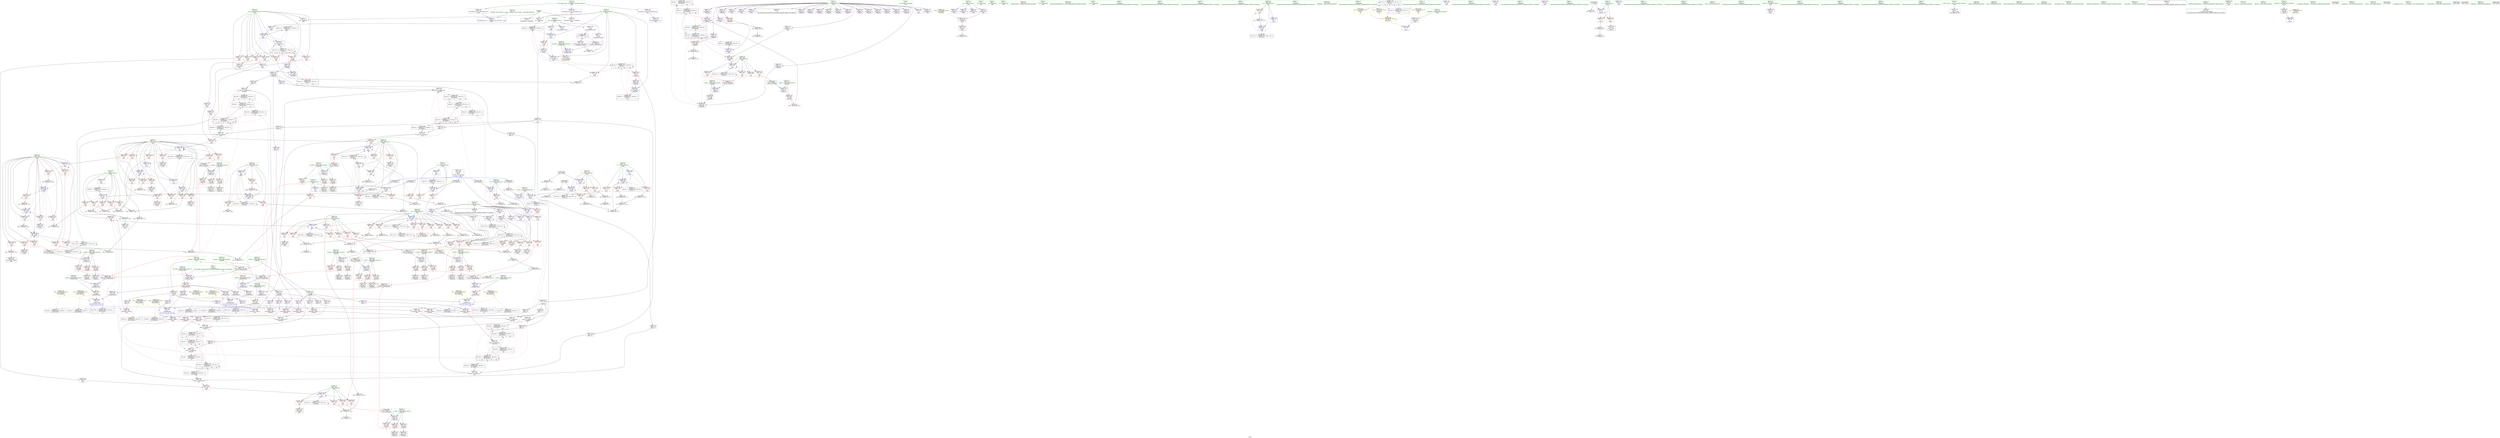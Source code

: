 digraph "SVFG" {
	label="SVFG";

	Node0x559b05c2e830 [shape=record,color=grey,label="{NodeID: 0\nNullPtr}"];
	Node0x559b05c2e830 -> Node0x559b05c7b0c0[style=solid];
	Node0x559b05c2e830 -> Node0x559b05c8c740[style=solid];
	Node0x559b05c2e830 -> Node0x559b05c8c840[style=solid];
	Node0x559b05c2e830 -> Node0x559b05c8cb40[style=solid];
	Node0x559b05c9fdb0 [shape=record,color=grey,label="{NodeID: 609\n411 = cmp(408, 10, )\n}"];
	Node0x559b05c92060 [shape=record,color=blue,label="{NodeID: 443\n381\<--532\nx\<--\nmain\n}"];
	Node0x559b05c92060 -> Node0x559b05c88510[style=dashed];
	Node0x559b05c92060 -> Node0x559b05c885e0[style=dashed];
	Node0x559b05c92060 -> Node0x559b05c886b0[style=dashed];
	Node0x559b05c92060 -> Node0x559b05c88780[style=dashed];
	Node0x559b05c92060 -> Node0x559b05c88850[style=dashed];
	Node0x559b05c92060 -> Node0x559b05c88920[style=dashed];
	Node0x559b05c92060 -> Node0x559b05c92060[style=dashed];
	Node0x559b05c92060 -> Node0x559b05cbc4d0[style=dashed];
	Node0x559b05c87810 [shape=record,color=red,label="{NodeID: 277\n364\<--317\n\<--yy.addr\n_Z3go1iiiii\n|{<s0>14}}"];
	Node0x559b05c87810:s0 -> Node0x559b05d20990[style=solid,color=red];
	Node0x559b05c78900 [shape=record,color=black,label="{NodeID: 111\n245\<--244\nidxprom13\<--\n_Z3go0iiiii\n}"];
	Node0x559b05c81610 [shape=record,color=blue,label="{NodeID: 388\n188\<--187\nthis.addr\<--this\n_ZN4qintC2Ev\n}"];
	Node0x559b05c81610 -> Node0x559b05c863c0[style=dashed];
	Node0x559b05c7cbf0 [shape=record,color=purple,label="{NodeID: 222\n539\<--538\ns39\<--\nmain\n}"];
	Node0x559b05c7cbf0 -> Node0x559b05c8b5d0[style=solid];
	Node0x559b05c79160 [shape=record,color=green,label="{NodeID: 56\n203\<--204\nyy.addr\<--yy.addr_field_insensitive\n_Z3go0iiiii\n}"];
	Node0x559b05c79160 -> Node0x559b05c86700[style=solid];
	Node0x559b05c79160 -> Node0x559b05c867d0[style=solid];
	Node0x559b05c79160 -> Node0x559b05c868a0[style=solid];
	Node0x559b05c79160 -> Node0x559b05c817b0[style=solid];
	Node0x559b05cc3ae0 [shape=record,color=black,label="{NodeID: 665\nMR_28V_2 = PHI(MR_28V_3, MR_28V_1, )\npts\{260000 \}\n|{<s0>27|<s1>28}}"];
	Node0x559b05cc3ae0:s0 -> Node0x559b05cb88d0[style=dashed,color=blue];
	Node0x559b05cc3ae0:s1 -> Node0x559b05cb88d0[style=dashed,color=blue];
	Node0x559b05c8a590 [shape=record,color=red,label="{NodeID: 333\n596\<--393\n\<--yy\nmain\n}"];
	Node0x559b05c8a590 -> Node0x559b05c9c4b0[style=solid];
	Node0x559b05c7fdf0 [shape=record,color=purple,label="{NodeID: 167\n358\<--23\narrayidx12\<--d\n_Z3go1iiiii\n}"];
	Node0x559b05c6bb50 [shape=record,color=green,label="{NodeID: 1\n7\<--1\n__dso_handle\<--dummyObj\nGlob }"];
	Node0x559b05c8d780 [shape=record,color=yellow,style=double,label="{NodeID: 776\n120V_1 = ENCHI(MR_120V_0)\npts\{170000 \}\nFun[main]}"];
	Node0x559b05c8d780 -> Node0x559b05c8af50[style=dashed];
	Node0x559b05c9ff30 [shape=record,color=grey,label="{NodeID: 610\n591 = cmp(590, 10, )\n}"];
	Node0x559b05c92130 [shape=record,color=blue,label="{NodeID: 444\n383\<--536\ny\<--\nmain\n}"];
	Node0x559b05c92130 -> Node0x559b05c88d30[style=dashed];
	Node0x559b05c92130 -> Node0x559b05c88e00[style=dashed];
	Node0x559b05c92130 -> Node0x559b05c88ed0[style=dashed];
	Node0x559b05c92130 -> Node0x559b05c92130[style=dashed];
	Node0x559b05c92130 -> Node0x559b05cbc9d0[style=dashed];
	Node0x559b05c878e0 [shape=record,color=red,label="{NodeID: 278\n338\<--319\n\<--ss.addr\n_Z3go1iiiii\n}"];
	Node0x559b05c878e0 -> Node0x559b05c7d480[style=solid];
	Node0x559b05c789d0 [shape=record,color=black,label="{NodeID: 112\n258\<--256\n\<--incdec.ptr\n_Z3go0iiiii\n}"];
	Node0x559b05c789d0 -> Node0x559b05c81130[style=solid];
	Node0x559b05c789d0 -> Node0x559b05c81200[style=solid];
	Node0x559b05c789d0 -> Node0x559b05c7b390[style=solid];
	Node0x559b05c789d0 -> Node0x559b05c7b460[style=solid];
	Node0x559b05c816e0 [shape=record,color=blue,label="{NodeID: 389\n201\<--196\nxx.addr\<--xx\n_Z3go0iiiii\n}"];
	Node0x559b05c816e0 -> Node0x559b05c86490[style=dashed];
	Node0x559b05c816e0 -> Node0x559b05c86560[style=dashed];
	Node0x559b05c816e0 -> Node0x559b05c86630[style=dashed];
	Node0x559b05c7ccc0 [shape=record,color=purple,label="{NodeID: 223\n543\<--542\nt40\<--\nmain\n}"];
	Node0x559b05c7ccc0 -> Node0x559b05c8b6a0[style=solid];
	Node0x559b05c79230 [shape=record,color=green,label="{NodeID: 57\n205\<--206\nss.addr\<--ss.addr_field_insensitive\n_Z3go0iiiii\n}"];
	Node0x559b05c79230 -> Node0x559b05c86970[style=solid];
	Node0x559b05c79230 -> Node0x559b05c86a40[style=solid];
	Node0x559b05c79230 -> Node0x559b05c86b10[style=solid];
	Node0x559b05c79230 -> Node0x559b05c81880[style=solid];
	Node0x559b05cc3fe0 [shape=record,color=black,label="{NodeID: 666\nMR_30V_2 = PHI(MR_30V_3, MR_30V_1, )\npts\{300000 \}\n|{<s0>27|<s1>28}}"];
	Node0x559b05cc3fe0:s0 -> Node0x559b05cb8dd0[style=dashed,color=blue];
	Node0x559b05cc3fe0:s1 -> Node0x559b05cb8dd0[style=dashed,color=blue];
	Node0x559b05c8a660 [shape=record,color=red,label="{NodeID: 334\n613\<--393\n\<--yy\nmain\n}"];
	Node0x559b05c8a660 -> Node0x559b05c9f030[style=solid];
	Node0x559b05c7fec0 [shape=record,color=purple,label="{NodeID: 168\n361\<--23\narrayidx14\<--d\n_Z3go1iiiii\n}"];
	Node0x559b05c7fec0 -> Node0x559b05c82b30[style=solid];
	Node0x559b05c700e0 [shape=record,color=green,label="{NodeID: 2\n8\<--1\n_ZTIi\<--dummyObj\nGlob }"];
	Node0x559b05ca00b0 [shape=record,color=grey,label="{NodeID: 611\n671 = cmp(670, 10, )\n}"];
	Node0x559b05c92200 [shape=record,color=blue,label="{NodeID: 445\n385\<--540\ns\<--\nmain\n}"];
	Node0x559b05c92200 -> Node0x559b05c88fa0[style=dashed];
	Node0x559b05c92200 -> Node0x559b05c89070[style=dashed];
	Node0x559b05c92200 -> Node0x559b05c89140[style=dashed];
	Node0x559b05c92200 -> Node0x559b05c89210[style=dashed];
	Node0x559b05c92200 -> Node0x559b05c92200[style=dashed];
	Node0x559b05c92200 -> Node0x559b05cbced0[style=dashed];
	Node0x559b05c879b0 [shape=record,color=red,label="{NodeID: 279\n356\<--319\n\<--ss.addr\n_Z3go1iiiii\n}"];
	Node0x559b05c879b0 -> Node0x559b05c7d7c0[style=solid];
	Node0x559b05c78aa0 [shape=record,color=black,label="{NodeID: 113\n372\<--325\n\<--ref.tmp\n_Z3go1iiiii\n}"];
	Node0x559b05c78aa0 -> Node0x559b05c7bfc0[style=solid];
	Node0x559b05c78aa0 -> Node0x559b05c7c090[style=solid];
	Node0x559b05c78aa0 -> Node0x559b05c7c160[style=solid];
	Node0x559b05c78aa0 -> Node0x559b05c7c230[style=solid];
	Node0x559b05c817b0 [shape=record,color=blue,label="{NodeID: 390\n203\<--197\nyy.addr\<--yy\n_Z3go0iiiii\n}"];
	Node0x559b05c817b0 -> Node0x559b05c86700[style=dashed];
	Node0x559b05c817b0 -> Node0x559b05c867d0[style=dashed];
	Node0x559b05c817b0 -> Node0x559b05c868a0[style=dashed];
	Node0x559b05c7cd90 [shape=record,color=purple,label="{NodeID: 224\n547\<--546\nincdec.ptr41\<--\nmain\n}"];
	Node0x559b05c7cd90 -> Node0x559b05c923a0[style=solid];
	Node0x559b05c79300 [shape=record,color=green,label="{NodeID: 58\n207\<--208\ntt.addr\<--tt.addr_field_insensitive\n_Z3go0iiiii\n}"];
	Node0x559b05c79300 -> Node0x559b05c86be0[style=solid];
	Node0x559b05c79300 -> Node0x559b05c86cb0[style=solid];
	Node0x559b05c79300 -> Node0x559b05c86d80[style=solid];
	Node0x559b05c79300 -> Node0x559b05c81950[style=solid];
	Node0x559b05cc44e0 [shape=record,color=black,label="{NodeID: 667\nMR_32V_2 = PHI(MR_32V_3, MR_32V_1, )\npts\{300001 \}\n|{<s0>27|<s1>28}}"];
	Node0x559b05cc44e0:s0 -> Node0x559b05cb92d0[style=dashed,color=blue];
	Node0x559b05cc44e0:s1 -> Node0x559b05cb92d0[style=dashed,color=blue];
	Node0x559b05c8a730 [shape=record,color=red,label="{NodeID: 335\n637\<--393\n\<--yy\nmain\n|{<s0>27}}"];
	Node0x559b05c8a730:s0 -> Node0x559b05d21130[style=solid,color=red];
	Node0x559b05c7ff90 [shape=record,color=purple,label="{NodeID: 169\n507\<--23\n\<--d\nmain\n}"];
	Node0x559b05c4dd50 [shape=record,color=green,label="{NodeID: 3\n10\<--1\n\<--dummyObj\nCan only get source location for instruction, argument, global var or function.|{<s0>24|<s1>24}}"];
	Node0x559b05c4dd50:s0 -> Node0x559b05d207d0[style=solid,color=red];
	Node0x559b05c4dd50:s1 -> Node0x559b05d20990[style=solid,color=red];
	Node0x559b05ca0230 [shape=record,color=grey,label="{NodeID: 612\n232 = cmp(231, 10, )\n}"];
	Node0x559b05c922d0 [shape=record,color=blue,label="{NodeID: 446\n387\<--544\nt\<--\nmain\n}"];
	Node0x559b05c922d0 -> Node0x559b05c892e0[style=dashed];
	Node0x559b05c922d0 -> Node0x559b05c893b0[style=dashed];
	Node0x559b05c922d0 -> Node0x559b05c89480[style=dashed];
	Node0x559b05c922d0 -> Node0x559b05c89550[style=dashed];
	Node0x559b05c922d0 -> Node0x559b05c89620[style=dashed];
	Node0x559b05c922d0 -> Node0x559b05c896f0[style=dashed];
	Node0x559b05c922d0 -> Node0x559b05c922d0[style=dashed];
	Node0x559b05c922d0 -> Node0x559b05cbd3d0[style=dashed];
	Node0x559b05c87a80 [shape=record,color=red,label="{NodeID: 280\n365\<--319\n\<--ss.addr\n_Z3go1iiiii\n|{<s0>14}}"];
	Node0x559b05c87a80:s0 -> Node0x559b05d20b50[style=solid,color=red];
	Node0x559b05c78b70 [shape=record,color=black,label="{NodeID: 114\n333\<--332\nidxprom\<--\n_Z3go1iiiii\n}"];
	Node0x559b05c81880 [shape=record,color=blue,label="{NodeID: 391\n205\<--198\nss.addr\<--ss\n_Z3go0iiiii\n}"];
	Node0x559b05c81880 -> Node0x559b05c86970[style=dashed];
	Node0x559b05c81880 -> Node0x559b05c86a40[style=dashed];
	Node0x559b05c81880 -> Node0x559b05c86b10[style=dashed];
	Node0x559b05c7ce60 [shape=record,color=red,label="{NodeID: 225\n430\<--9\n\<--M\nmain\n}"];
	Node0x559b05c7ce60 -> Node0x559b05ca0cb0[style=solid];
	Node0x559b05c793d0 [shape=record,color=green,label="{NodeID: 59\n209\<--210\nc.addr\<--c.addr_field_insensitive\n_Z3go0iiiii\n}"];
	Node0x559b05c793d0 -> Node0x559b05c86e50[style=solid];
	Node0x559b05c793d0 -> Node0x559b05c81a20[style=solid];
	Node0x559b05cc49e0 [shape=record,color=black,label="{NodeID: 668\nMR_34V_2 = PHI(MR_34V_3, MR_34V_1, )\npts\{300002 \}\n|{<s0>27|<s1>28}}"];
	Node0x559b05cc49e0:s0 -> Node0x559b05cb97d0[style=dashed,color=blue];
	Node0x559b05cc49e0:s1 -> Node0x559b05cb97d0[style=dashed,color=blue];
	Node0x559b05c8a800 [shape=record,color=red,label="{NodeID: 336\n661\<--393\n\<--yy\nmain\n|{<s0>28}}"];
	Node0x559b05c8a800:s0 -> Node0x559b05d21130[style=solid,color=red];
	Node0x559b05c80060 [shape=record,color=purple,label="{NodeID: 170\n508\<--23\narrayidx31\<--d\nmain\n}"];
	Node0x559b05c4e7f0 [shape=record,color=green,label="{NodeID: 4\n36\<--1\n.str\<--dummyObj\nGlob }"];
	Node0x559b05ca03b0 [shape=record,color=grey,label="{NodeID: 613\n465 = cmp(463, 464, )\n}"];
	Node0x559b05c923a0 [shape=record,color=blue,label="{NodeID: 447\n31\<--547\nqb\<--incdec.ptr41\nmain\n}"];
	Node0x559b05c923a0 -> Node0x559b05cbb5d0[style=dashed];
	Node0x559b05c923a0 -> Node0x559b05cceee0[style=dashed];
	Node0x559b05c87b50 [shape=record,color=red,label="{NodeID: 281\n341\<--321\n\<--tt.addr\n_Z3go1iiiii\n}"];
	Node0x559b05c87b50 -> Node0x559b05c7d550[style=solid];
	Node0x559b05c7d3b0 [shape=record,color=black,label="{NodeID: 115\n336\<--335\nidxprom1\<--\n_Z3go1iiiii\n}"];
	Node0x559b05c84cc0 [shape=record,color=black,label="{NodeID: 558\n650 = PHI(643, 648, )\n|{<s0>27}}"];
	Node0x559b05c84cc0:s0 -> Node0x559b05d21280[style=solid,color=red];
	Node0x559b05c81950 [shape=record,color=blue,label="{NodeID: 392\n207\<--199\ntt.addr\<--tt\n_Z3go0iiiii\n}"];
	Node0x559b05c81950 -> Node0x559b05c86be0[style=dashed];
	Node0x559b05c81950 -> Node0x559b05c86cb0[style=dashed];
	Node0x559b05c81950 -> Node0x559b05c86d80[style=dashed];
	Node0x559b05c7cf30 [shape=record,color=red,label="{NodeID: 226\n446\<--9\n\<--M\nmain\n}"];
	Node0x559b05c7cf30 -> Node0x559b05c9bbb0[style=solid];
	Node0x559b05c794a0 [shape=record,color=green,label="{NodeID: 60\n211\<--212\nref.tmp\<--ref.tmp_field_insensitive\n_Z3go0iiiii\n|{|<s1>12}}"];
	Node0x559b05c794a0 -> Node0x559b05c78280[style=solid];
	Node0x559b05c794a0:s1 -> Node0x559b05d1d650[style=solid,color=red];
	Node0x559b05cc4ee0 [shape=record,color=black,label="{NodeID: 669\nMR_36V_2 = PHI(MR_36V_3, MR_36V_1, )\npts\{300003 \}\n|{<s0>27|<s1>28}}"];
	Node0x559b05cc4ee0:s0 -> Node0x559b05cb9cd0[style=dashed,color=blue];
	Node0x559b05cc4ee0:s1 -> Node0x559b05cb9cd0[style=dashed,color=blue];
	Node0x559b05c8a8d0 [shape=record,color=red,label="{NodeID: 337\n668\<--393\n\<--yy\nmain\n}"];
	Node0x559b05c8a8d0 -> Node0x559b05c9c030[style=solid];
	Node0x559b05c80130 [shape=record,color=purple,label="{NodeID: 171\n512\<--23\narrayidx33\<--d\nmain\n}"];
	Node0x559b05c80130 -> Node0x559b05c91b80[style=solid];
	Node0x559b05c4dc20 [shape=record,color=green,label="{NodeID: 5\n38\<--1\n.str.2\<--dummyObj\nGlob }"];
	Node0x559b05ca0530 [shape=record,color=grey,label="{NodeID: 614\n599 = cmp(598, 10, )\n}"];
	Node0x559b05c92470 [shape=record,color=blue,label="{NodeID: 448\n395\<--561\nc\<--\nmain\n}"];
	Node0x559b05c92470 -> Node0x559b05c8aa70[style=dashed];
	Node0x559b05c92470 -> Node0x559b05c8ab40[style=dashed];
	Node0x559b05c92470 -> Node0x559b05c8ac10[style=dashed];
	Node0x559b05c92470 -> Node0x559b05c8ace0[style=dashed];
	Node0x559b05c92470 -> Node0x559b05c92470[style=dashed];
	Node0x559b05c92470 -> Node0x559b05cb80c0[style=dashed];
	Node0x559b05c87c20 [shape=record,color=red,label="{NodeID: 282\n359\<--321\n\<--tt.addr\n_Z3go1iiiii\n}"];
	Node0x559b05c87c20 -> Node0x559b05c7d890[style=solid];
	Node0x559b05c7d480 [shape=record,color=black,label="{NodeID: 116\n339\<--338\nidxprom3\<--\n_Z3go1iiiii\n}"];
	Node0x559b05c9aaf0 [shape=record,color=black,label="{NodeID: 559\n620 = PHI(262, 617, )\n}"];
	Node0x559b05c81a20 [shape=record,color=blue,label="{NodeID: 393\n209\<--200\nc.addr\<--c\n_Z3go0iiiii\n}"];
	Node0x559b05c81a20 -> Node0x559b05c86e50[style=dashed];
	Node0x559b05c7d000 [shape=record,color=red,label="{NodeID: 227\n458\<--9\n\<--M\nmain\n}"];
	Node0x559b05c7d000 -> Node0x559b05c9f630[style=solid];
	Node0x559b05c79570 [shape=record,color=green,label="{NodeID: 61\n253\<--254\n_ZN4qintC2Eiiii\<--_ZN4qintC2Eiiii_field_insensitive\n}"];
	Node0x559b05cc53e0 [shape=record,color=black,label="{NodeID: 670\nMR_38V_2 = PHI(MR_38V_3, MR_38V_1, )\npts\{2120000 \}\n}"];
	Node0x559b05c8a9a0 [shape=record,color=red,label="{NodeID: 338\n677\<--393\n\<--yy\nmain\n}"];
	Node0x559b05c8a9a0 -> Node0x559b05c9cdb0[style=solid];
	Node0x559b05c80200 [shape=record,color=purple,label="{NodeID: 172\n551\<--23\narrayidx43\<--d\nmain\n}"];
	Node0x559b05c4d490 [shape=record,color=green,label="{NodeID: 6\n40\<--1\n.str.3\<--dummyObj\nGlob }"];
	Node0x559b05ca06b0 [shape=record,color=grey,label="{NodeID: 615\n574 = cmp(573, 86, )\n}"];
	Node0x559b05c92540 [shape=record,color=blue,label="{NodeID: 449\n389\<--154\ndy\<--\nmain\n}"];
	Node0x559b05c92540 -> Node0x559b05c897c0[style=dashed];
	Node0x559b05c92540 -> Node0x559b05c89890[style=dashed];
	Node0x559b05c92540 -> Node0x559b05c89960[style=dashed];
	Node0x559b05c92540 -> Node0x559b05c92540[style=dashed];
	Node0x559b05c92540 -> Node0x559b05c92a20[style=dashed];
	Node0x559b05c92540 -> Node0x559b05cbd8d0[style=dashed];
	Node0x559b05c87cf0 [shape=record,color=red,label="{NodeID: 283\n366\<--321\n\<--tt.addr\n_Z3go1iiiii\n|{<s0>14}}"];
	Node0x559b05c87cf0:s0 -> Node0x559b05d20d10[style=solid,color=red];
	Node0x559b05c7d550 [shape=record,color=black,label="{NodeID: 117\n342\<--341\nidxprom5\<--\n_Z3go1iiiii\n}"];
	Node0x559b05c9b010 [shape=record,color=black,label="{NodeID: 560\n176 = PHI(174, 177, )\n|{|<s1>11}}"];
	Node0x559b05c9b010 -> Node0x559b05c80f90[style=solid];
	Node0x559b05c9b010:s1 -> Node0x559b05d20ed0[style=solid,color=red];
	Node0x559b05c81af0 [shape=record,color=blue,label="{NodeID: 394\n246\<--234\narrayidx14\<--\n_Z3go0iiiii\n}"];
	Node0x559b05c81af0 -> Node0x559b05cc3ae0[style=dashed];
	Node0x559b05c7d0d0 [shape=record,color=red,label="{NodeID: 228\n564\<--9\n\<--M\nmain\n}"];
	Node0x559b05c7d0d0 -> Node0x559b05c9f930[style=solid];
	Node0x559b05c79640 [shape=record,color=green,label="{NodeID: 62\n263\<--264\nllvm.memcpy.p0i8.p0i8.i64\<--llvm.memcpy.p0i8.p0i8.i64_field_insensitive\n}"];
	Node0x559b05cc58e0 [shape=record,color=black,label="{NodeID: 671\nMR_40V_2 = PHI(MR_40V_3, MR_40V_1, )\npts\{2120001 \}\n}"];
	Node0x559b05c8aa70 [shape=record,color=red,label="{NodeID: 339\n567\<--395\n\<--c\nmain\n}"];
	Node0x559b05c802d0 [shape=record,color=purple,label="{NodeID: 173\n554\<--23\narrayidx45\<--d\nmain\n}"];
	Node0x559b05c4d520 [shape=record,color=green,label="{NodeID: 7\n42\<--1\n.str.4\<--dummyObj\nGlob }"];
	Node0x559b05ca0830 [shape=record,color=grey,label="{NodeID: 616\n607 = cmp(605, 606, )\n}"];
	Node0x559b05c92610 [shape=record,color=blue,label="{NodeID: 450\n393\<--578\nyy\<--add57\nmain\n}"];
	Node0x559b05c92610 -> Node0x559b05c8a320[style=dashed];
	Node0x559b05c92610 -> Node0x559b05c8a3f0[style=dashed];
	Node0x559b05c92610 -> Node0x559b05c8a4c0[style=dashed];
	Node0x559b05c92610 -> Node0x559b05c8a590[style=dashed];
	Node0x559b05c92610 -> Node0x559b05c8a660[style=dashed];
	Node0x559b05c92610 -> Node0x559b05c8a730[style=dashed];
	Node0x559b05c92610 -> Node0x559b05c8a800[style=dashed];
	Node0x559b05c92610 -> Node0x559b05c8a8d0[style=dashed];
	Node0x559b05c92610 -> Node0x559b05c8a9a0[style=dashed];
	Node0x559b05c92610 -> Node0x559b05cd02e0[style=dashed];
	Node0x559b05c87dc0 [shape=record,color=red,label="{NodeID: 284\n348\<--323\n\<--c.addr\n_Z3go1iiiii\n}"];
	Node0x559b05c87dc0 -> Node0x559b05c9b5b0[style=solid];
	Node0x559b05c7d620 [shape=record,color=black,label="{NodeID: 118\n351\<--350\nidxprom7\<--\n_Z3go1iiiii\n}"];
	Node0x559b05c9b5b0 [shape=record,color=grey,label="{NodeID: 561\n349 = Binary(348, 154, )\n}"];
	Node0x559b05c9b5b0 -> Node0x559b05c82b30[style=solid];
	Node0x559b05c81bc0 [shape=record,color=blue,label="{NodeID: 395\n31\<--256\nqb\<--incdec.ptr\n_Z3go0iiiii\n}"];
	Node0x559b05c81bc0 -> Node0x559b05cc35e0[style=dashed];
	Node0x559b05c7d1a0 [shape=record,color=red,label="{NodeID: 229\n606\<--9\n\<--M\nmain\n}"];
	Node0x559b05c7d1a0 -> Node0x559b05ca0830[style=solid];
	Node0x559b05c79710 [shape=record,color=green,label="{NodeID: 63\n273\<--274\nthis.addr\<--this.addr_field_insensitive\n_ZN4qintC2Eiiii\n}"];
	Node0x559b05c79710 -> Node0x559b05c86ff0[style=solid];
	Node0x559b05c79710 -> Node0x559b05c81fd0[style=solid];
	Node0x559b05cc5de0 [shape=record,color=black,label="{NodeID: 672\nMR_42V_2 = PHI(MR_42V_3, MR_42V_1, )\npts\{2120002 \}\n}"];
	Node0x559b05c8ab40 [shape=record,color=red,label="{NodeID: 340\n656\<--395\n\<--c\nmain\n|{<s0>27}}"];
	Node0x559b05c8ab40:s0 -> Node0x559b05d21580[style=solid,color=red];
	Node0x559b05c803a0 [shape=record,color=purple,label="{NodeID: 174\n557\<--23\narrayidx47\<--d\nmain\n}"];
	Node0x559b05c4e5a0 [shape=record,color=green,label="{NodeID: 8\n45\<--1\n\<--dummyObj\nCan only get source location for instruction, argument, global var or function.}"];
	Node0x559b05ca09b0 [shape=record,color=grey,label="{NodeID: 617\n130 = cmp(129, 131, )\n}"];
	Node0x559b05c926e0 [shape=record,color=blue,label="{NodeID: 451\n391\<--593\nxx\<--\nmain\n}"];
	Node0x559b05c926e0 -> Node0x559b05c89a30[style=dashed];
	Node0x559b05c926e0 -> Node0x559b05c8a250[style=dashed];
	Node0x559b05c926e0 -> Node0x559b05c927b0[style=dashed];
	Node0x559b05c926e0 -> Node0x559b05ccfde0[style=dashed];
	Node0x559b05c87e90 [shape=record,color=red,label="{NodeID: 285\n344\<--343\n\<--arrayidx6\n_Z3go1iiiii\n}"];
	Node0x559b05c87e90 -> Node0x559b05c9de30[style=solid];
	Node0x559b05c7d6f0 [shape=record,color=black,label="{NodeID: 119\n354\<--353\nidxprom9\<--\n_Z3go1iiiii\n}"];
	Node0x559b05c9b730 [shape=record,color=grey,label="{NodeID: 562\n443 = Binary(442, 154, )\n}"];
	Node0x559b05c9b730 -> Node0x559b05c91500[style=solid];
	Node0x559b05c81c90 [shape=record,color=blue, style = dotted,label="{NodeID: 396\n718\<--720\noffset_0\<--dummyVal\n_Z3go0iiiii\n}"];
	Node0x559b05c81c90 -> Node0x559b05cc3fe0[style=dashed];
	Node0x559b05c7d270 [shape=record,color=red,label="{NodeID: 230\n464\<--12\n\<--N\nmain\n}"];
	Node0x559b05c7d270 -> Node0x559b05ca03b0[style=solid];
	Node0x559b05c797e0 [shape=record,color=green,label="{NodeID: 64\n275\<--276\nx.addr\<--x.addr_field_insensitive\n_ZN4qintC2Eiiii\n}"];
	Node0x559b05c797e0 -> Node0x559b05c870c0[style=solid];
	Node0x559b05c797e0 -> Node0x559b05c820a0[style=solid];
	Node0x559b05cc62e0 [shape=record,color=black,label="{NodeID: 673\nMR_44V_2 = PHI(MR_44V_3, MR_44V_1, )\npts\{2120003 \}\n}"];
	Node0x559b05c8ac10 [shape=record,color=red,label="{NodeID: 341\n664\<--395\n\<--c\nmain\n|{<s0>28}}"];
	Node0x559b05c8ac10:s0 -> Node0x559b05d21580[style=solid,color=red];
	Node0x559b05c80470 [shape=record,color=purple,label="{NodeID: 175\n560\<--23\narrayidx49\<--d\nmain\n}"];
	Node0x559b05c80470 -> Node0x559b05c8b770[style=solid];
	Node0x559b05c4e630 [shape=record,color=green,label="{NodeID: 9\n82\<--1\n\<--dummyObj\nCan only get source location for instruction, argument, global var or function.}"];
	Node0x559b05ca0b30 [shape=record,color=grey,label="{NodeID: 618\n126 = cmp(124, 127, )\n}"];
	Node0x559b05c927b0 [shape=record,color=blue,label="{NodeID: 452\n391\<--602\nxx\<--add68\nmain\n}"];
	Node0x559b05c927b0 -> Node0x559b05c89b00[style=dashed];
	Node0x559b05c927b0 -> Node0x559b05c89bd0[style=dashed];
	Node0x559b05c927b0 -> Node0x559b05c89ca0[style=dashed];
	Node0x559b05c927b0 -> Node0x559b05c89d70[style=dashed];
	Node0x559b05c927b0 -> Node0x559b05c92880[style=dashed];
	Node0x559b05c927b0 -> Node0x559b05c92950[style=dashed];
	Node0x559b05c87f60 [shape=record,color=red,label="{NodeID: 286\n429\<--381\n\<--x\nmain\n}"];
	Node0x559b05c87f60 -> Node0x559b05ca0cb0[style=solid];
	Node0x559b05c7d7c0 [shape=record,color=black,label="{NodeID: 120\n357\<--356\nidxprom11\<--\n_Z3go1iiiii\n}"];
	Node0x559b05c9b8b0 [shape=record,color=grey,label="{NodeID: 563\n578 = Binary(576, 577, )\n}"];
	Node0x559b05c9b8b0 -> Node0x559b05c92610[style=solid];
	Node0x559b05c81d60 [shape=record,color=blue, style = dotted,label="{NodeID: 397\n721\<--723\noffset_1\<--dummyVal\n_Z3go0iiiii\n}"];
	Node0x559b05c81d60 -> Node0x559b05cc44e0[style=dashed];
	Node0x559b05c852f0 [shape=record,color=red,label="{NodeID: 231\n584\<--12\n\<--N\nmain\n}"];
	Node0x559b05c852f0 -> Node0x559b05c9f7b0[style=solid];
	Node0x559b05c798b0 [shape=record,color=green,label="{NodeID: 65\n277\<--278\ny.addr\<--y.addr_field_insensitive\n_ZN4qintC2Eiiii\n}"];
	Node0x559b05c798b0 -> Node0x559b05c87190[style=solid];
	Node0x559b05c798b0 -> Node0x559b05c82170[style=solid];
	Node0x559b05c8ace0 [shape=record,color=red,label="{NodeID: 342\n680\<--395\n\<--c\nmain\n|{<s0>29}}"];
	Node0x559b05c8ace0:s0 -> Node0x559b05d21b70[style=solid,color=red];
	Node0x559b05c80540 [shape=record,color=purple,label="{NodeID: 176\n174\<--27\n\<--que\n__cxx_global_var_init.1\n}"];
	Node0x559b05c80540 -> Node0x559b05c9b010[style=solid];
	Node0x559b05c4e6c0 [shape=record,color=green,label="{NodeID: 10\n86\<--1\n\<--dummyObj\nCan only get source location for instruction, argument, global var or function.}"];
	Node0x559b05ca0cb0 [shape=record,color=grey,label="{NodeID: 619\n431 = cmp(429, 430, )\n}"];
	Node0x559b05c92880 [shape=record,color=blue,label="{NodeID: 453\n391\<--624\nxx\<--inc78\nmain\n}"];
	Node0x559b05c92880 -> Node0x559b05c89b00[style=dashed];
	Node0x559b05c92880 -> Node0x559b05c89bd0[style=dashed];
	Node0x559b05c92880 -> Node0x559b05c89ca0[style=dashed];
	Node0x559b05c92880 -> Node0x559b05c89d70[style=dashed];
	Node0x559b05c92880 -> Node0x559b05c92880[style=dashed];
	Node0x559b05c92880 -> Node0x559b05c92950[style=dashed];
	Node0x559b05c88030 [shape=record,color=red,label="{NodeID: 287\n433\<--381\n\<--x\nmain\n}"];
	Node0x559b05c88030 -> Node0x559b05c7db00[style=solid];
	Node0x559b05c7d890 [shape=record,color=black,label="{NodeID: 121\n360\<--359\nidxprom13\<--\n_Z3go1iiiii\n}"];
	Node0x559b05cd7fe0 [shape=record,color=black,label="{NodeID: 730\nMR_6V_3 = PHI(MR_6V_4, MR_6V_2, )\npts\{115 \}\n}"];
	Node0x559b05cd7fe0 -> Node0x559b05c85e10[style=dashed];
	Node0x559b05c9ba30 [shape=record,color=grey,label="{NodeID: 564\n448 = Binary(447, 449, )\n}"];
	Node0x559b05c9ba30 -> Node0x559b05c7dbd0[style=solid];
	Node0x559b05c81e30 [shape=record,color=blue, style = dotted,label="{NodeID: 398\n724\<--726\noffset_2\<--dummyVal\n_Z3go0iiiii\n}"];
	Node0x559b05c81e30 -> Node0x559b05cc49e0[style=dashed];
	Node0x559b05c85380 [shape=record,color=red,label="{NodeID: 232\n633\<--14\n\<--F\nmain\n}"];
	Node0x559b05c85380 -> Node0x559b05ca0e30[style=solid];
	Node0x559b05c79980 [shape=record,color=green,label="{NodeID: 66\n279\<--280\ns.addr\<--s.addr_field_insensitive\n_ZN4qintC2Eiiii\n}"];
	Node0x559b05c79980 -> Node0x559b05c87260[style=solid];
	Node0x559b05c79980 -> Node0x559b05c82240[style=solid];
	Node0x559b05c8adb0 [shape=record,color=red,label="{NodeID: 343\n408\<--397\n\<--TC\nmain\n}"];
	Node0x559b05c8adb0 -> Node0x559b05c9d830[style=solid];
	Node0x559b05c8adb0 -> Node0x559b05c9fdb0[style=solid];
	Node0x559b05c80610 [shape=record,color=purple,label="{NodeID: 177\n181\<--27\n\<--que\n__cxx_global_var_init.1\n}"];
	Node0x559b05c4de10 [shape=record,color=green,label="{NodeID: 11\n91\<--1\n\<--dummyObj\nCan only get source location for instruction, argument, global var or function.}"];
	Node0x559b05ca0e30 [shape=record,color=grey,label="{NodeID: 620\n634 = cmp(632, 633, )\n}"];
	Node0x559b05c92950 [shape=record,color=blue,label="{NodeID: 454\n391\<--628\nxx\<--dec80\nmain\n}"];
	Node0x559b05c92950 -> Node0x559b05c89e40[style=dashed];
	Node0x559b05c92950 -> Node0x559b05c89f10[style=dashed];
	Node0x559b05c92950 -> Node0x559b05c89fe0[style=dashed];
	Node0x559b05c92950 -> Node0x559b05c8a0b0[style=dashed];
	Node0x559b05c92950 -> Node0x559b05c8a180[style=dashed];
	Node0x559b05c92950 -> Node0x559b05ccfde0[style=dashed];
	Node0x559b05c88100 [shape=record,color=red,label="{NodeID: 288\n442\<--381\n\<--x\nmain\n}"];
	Node0x559b05c88100 -> Node0x559b05c9b730[style=solid];
	Node0x559b05c7d960 [shape=record,color=black,label="{NodeID: 122\n371\<--368\n\<--\n_Z3go1iiiii\n}"];
	Node0x559b05c7d960 -> Node0x559b05c7bc80[style=solid];
	Node0x559b05c7d960 -> Node0x559b05c7bd50[style=solid];
	Node0x559b05c7d960 -> Node0x559b05c7be20[style=solid];
	Node0x559b05c7d960 -> Node0x559b05c7bef0[style=solid];
	Node0x559b05cd84e0 [shape=record,color=black,label="{NodeID: 731\nMR_8V_3 = PHI(MR_8V_5, MR_8V_2, )\npts\{117 \}\n}"];
	Node0x559b05c9bbb0 [shape=record,color=grey,label="{NodeID: 565\n447 = Binary(446, 154, )\n}"];
	Node0x559b05c9bbb0 -> Node0x559b05c9ba30[style=solid];
	Node0x559b05c81f00 [shape=record,color=blue, style = dotted,label="{NodeID: 399\n727\<--729\noffset_3\<--dummyVal\n_Z3go0iiiii\n}"];
	Node0x559b05c81f00 -> Node0x559b05cc4ee0[style=dashed];
	Node0x559b05c85450 [shape=record,color=red,label="{NodeID: 233\n255\<--31\n\<--qb\n_Z3go0iiiii\n}"];
	Node0x559b05c85450 -> Node0x559b05c81060[style=solid];
	Node0x559b05c79a50 [shape=record,color=green,label="{NodeID: 67\n281\<--282\nt.addr\<--t.addr_field_insensitive\n_ZN4qintC2Eiiii\n}"];
	Node0x559b05c79a50 -> Node0x559b05c87330[style=solid];
	Node0x559b05c79a50 -> Node0x559b05c82310[style=solid];
	Node0x559b05c8ae80 [shape=record,color=red,label="{NodeID: 344\n413\<--399\n\<--tc\nmain\n}"];
	Node0x559b05c8ae80 -> Node0x559b05c9cf30[style=solid];
	Node0x559b05c806e0 [shape=record,color=purple,label="{NodeID: 178\n182\<--27\n\<--que\n__cxx_global_var_init.1\n}"];
	Node0x559b05c806e0 -> Node0x559b05ca1a30[style=solid];
	Node0x559b05c4dea0 [shape=record,color=green,label="{NodeID: 12\n125\<--1\n\<--dummyObj\nCan only get source location for instruction, argument, global var or function.}"];
	Node0x559b05ca0fb0 [shape=record,color=grey,label="{NodeID: 621\n641 = cmp(638, 640, )\n}"];
	Node0x559b05c92a20 [shape=record,color=blue,label="{NodeID: 455\n389\<--686\ndy\<--sub101\nmain\n}"];
	Node0x559b05c92a20 -> Node0x559b05c897c0[style=dashed];
	Node0x559b05c92a20 -> Node0x559b05c89890[style=dashed];
	Node0x559b05c92a20 -> Node0x559b05c89960[style=dashed];
	Node0x559b05c92a20 -> Node0x559b05c92540[style=dashed];
	Node0x559b05c92a20 -> Node0x559b05c92a20[style=dashed];
	Node0x559b05c92a20 -> Node0x559b05cbd8d0[style=dashed];
	Node0x559b05c881d0 [shape=record,color=red,label="{NodeID: 289\n457\<--381\n\<--x\nmain\n}"];
	Node0x559b05c881d0 -> Node0x559b05c9f630[style=solid];
	Node0x559b05c7da30 [shape=record,color=black,label="{NodeID: 123\n523\<--401\n\<--ref.tmp\nmain\n}"];
	Node0x559b05c7da30 -> Node0x559b05c7c710[style=solid];
	Node0x559b05c7da30 -> Node0x559b05c7c7e0[style=solid];
	Node0x559b05c7da30 -> Node0x559b05c7c8b0[style=solid];
	Node0x559b05c7da30 -> Node0x559b05c7c980[style=solid];
	Node0x559b05cd89e0 [shape=record,color=black,label="{NodeID: 732\nMR_10V_4 = PHI(MR_10V_6, MR_10V_3, )\npts\{119 \}\n}"];
	Node0x559b05c9bd30 [shape=record,color=grey,label="{NodeID: 566\n590 = Binary(587, 589, )\n}"];
	Node0x559b05c9bd30 -> Node0x559b05c9ff30[style=solid];
	Node0x559b05c81fd0 [shape=record,color=blue,label="{NodeID: 400\n273\<--268\nthis.addr\<--this\n_ZN4qintC2Eiiii\n}"];
	Node0x559b05c81fd0 -> Node0x559b05c86ff0[style=dashed];
	Node0x559b05c85520 [shape=record,color=red,label="{NodeID: 234\n526\<--31\n\<--qb\nmain\n}"];
	Node0x559b05c85520 -> Node0x559b05ca12b0[style=solid];
	Node0x559b05c79b20 [shape=record,color=green,label="{NodeID: 68\n307\<--308\n_Z3go1iiiii\<--_Z3go1iiiii_field_insensitive\n}"];
	Node0x559b05c8af50 [shape=record,color=red,label="{NodeID: 345\n473\<--472\n\<--arrayidx18\nmain\n}"];
	Node0x559b05c8af50 -> Node0x559b05c7de40[style=solid];
	Node0x559b05c807b0 [shape=record,color=purple,label="{NodeID: 179\n497\<--27\n\<--que\nmain\n}"];
	Node0x559b05c807b0 -> Node0x559b05c919e0[style=solid];
	Node0x559b05c4df70 [shape=record,color=green,label="{NodeID: 13\n127\<--1\n\<--dummyObj\nCan only get source location for instruction, argument, global var or function.}"];
	Node0x559b05ca1130 [shape=record,color=grey,label="{NodeID: 622\n164 = cmp(163, 127, )\n}"];
	Node0x559b05c882a0 [shape=record,color=red,label="{NodeID: 290\n467\<--381\n\<--x\nmain\n}"];
	Node0x559b05c882a0 -> Node0x559b05c7dca0[style=solid];
	Node0x559b05c7db00 [shape=record,color=black,label="{NodeID: 124\n434\<--433\nidxprom\<--\nmain\n}"];
	Node0x559b05cd8ee0 [shape=record,color=black,label="{NodeID: 733\nMR_12V_4 = PHI(MR_12V_1, MR_12V_2, )\npts\{142 \}\n|{<s0>7|<s1>16|<s2>18|<s3>19|<s4>20}}"];
	Node0x559b05cd8ee0:s0 -> Node0x559b05cd8ee0[style=dashed,color=blue];
	Node0x559b05cd8ee0:s1 -> Node0x559b05cbbfd0[style=dashed,color=blue];
	Node0x559b05cd8ee0:s2 -> Node0x559b05cf0b20[style=dashed,color=blue];
	Node0x559b05cd8ee0:s3 -> Node0x559b05cf0c80[style=dashed,color=blue];
	Node0x559b05cd8ee0:s4 -> Node0x559b05cbbfd0[style=dashed,color=blue];
	Node0x559b05c9beb0 [shape=record,color=grey,label="{NodeID: 567\n589 = Binary(154, 588, )\n}"];
	Node0x559b05c9beb0 -> Node0x559b05c9bd30[style=solid];
	Node0x559b05c820a0 [shape=record,color=blue,label="{NodeID: 401\n275\<--269\nx.addr\<--x\n_ZN4qintC2Eiiii\n}"];
	Node0x559b05c820a0 -> Node0x559b05c870c0[style=dashed];
	Node0x559b05c855f0 [shape=record,color=red,label="{NodeID: 235\n530\<--31\n\<--qb\nmain\n}"];
	Node0x559b05c855f0 -> Node0x559b05c7ca50[style=solid];
	Node0x559b05c79c20 [shape=record,color=green,label="{NodeID: 69\n315\<--316\nxx.addr\<--xx.addr_field_insensitive\n_Z3go1iiiii\n}"];
	Node0x559b05c79c20 -> Node0x559b05c87400[style=solid];
	Node0x559b05c79c20 -> Node0x559b05c874d0[style=solid];
	Node0x559b05c79c20 -> Node0x559b05c875a0[style=solid];
	Node0x559b05c79c20 -> Node0x559b05c82720[style=solid];
	Node0x559b05c8b020 [shape=record,color=red,label="{NodeID: 346\n483\<--482\n\<--arrayidx23\nmain\n}"];
	Node0x559b05c8b020 -> Node0x559b05c9cab0[style=solid];
	Node0x559b05c80880 [shape=record,color=purple,label="{NodeID: 180\n499\<--27\n\<--que\nmain\n}"];
	Node0x559b05c80880 -> Node0x559b05c91ab0[style=solid];
	Node0x559b05c4e040 [shape=record,color=green,label="{NodeID: 14\n131\<--1\n\<--dummyObj\nCan only get source location for instruction, argument, global var or function.}"];
	Node0x559b05ca12b0 [shape=record,color=grey,label="{NodeID: 623\n528 = cmp(526, 527, )\n}"];
	Node0x559b05c88370 [shape=record,color=red,label="{NodeID: 291\n480\<--381\n\<--x\nmain\n}"];
	Node0x559b05c88370 -> Node0x559b05c7df10[style=solid];
	Node0x559b05c7dbd0 [shape=record,color=black,label="{NodeID: 125\n450\<--448\nconv\<--shl\nmain\n}"];
	Node0x559b05c9c030 [shape=record,color=grey,label="{NodeID: 568\n669 = Binary(154, 668, )\n}"];
	Node0x559b05c9c030 -> Node0x559b05c9c1b0[style=solid];
	Node0x559b05c82170 [shape=record,color=blue,label="{NodeID: 402\n277\<--270\ny.addr\<--y\n_ZN4qintC2Eiiii\n}"];
	Node0x559b05c82170 -> Node0x559b05c87190[style=dashed];
	Node0x559b05c856c0 [shape=record,color=red,label="{NodeID: 236\n534\<--31\n\<--qb\nmain\n}"];
	Node0x559b05c856c0 -> Node0x559b05c7cb20[style=solid];
	Node0x559b05c79cf0 [shape=record,color=green,label="{NodeID: 70\n317\<--318\nyy.addr\<--yy.addr_field_insensitive\n_Z3go1iiiii\n}"];
	Node0x559b05c79cf0 -> Node0x559b05c87670[style=solid];
	Node0x559b05c79cf0 -> Node0x559b05c87740[style=solid];
	Node0x559b05c79cf0 -> Node0x559b05c87810[style=solid];
	Node0x559b05c79cf0 -> Node0x559b05c827f0[style=solid];
	Node0x559b05c8b0f0 [shape=record,color=red,label="{NodeID: 347\n505\<--504\n\<--\nmain\n}"];
	Node0x559b05c8b0f0 -> Node0x559b05c7dfe0[style=solid];
	Node0x559b05c80950 [shape=record,color=purple,label="{NodeID: 181\n416\<--36\n\<--.str\nmain\n}"];
	Node0x559b05c4e110 [shape=record,color=green,label="{NodeID: 15\n151\<--1\n\<--dummyObj\nCan only get source location for instruction, argument, global var or function.}"];
	Node0x559b05ca1430 [shape=record,color=grey,label="{NodeID: 624\n616 = cmp(615, 10, )\n}"];
	Node0x559b05ca1430 -> Node0x559b05c9e8b0[style=solid];
	Node0x559b05c88440 [shape=record,color=red,label="{NodeID: 292\n493\<--381\n\<--x\nmain\n}"];
	Node0x559b05c88440 -> Node0x559b05c9c630[style=solid];
	Node0x559b05c7dca0 [shape=record,color=black,label="{NodeID: 126\n468\<--467\nidxprom15\<--\nmain\n}"];
	Node0x559b05c9c1b0 [shape=record,color=grey,label="{NodeID: 569\n670 = Binary(667, 669, )\n}"];
	Node0x559b05c9c1b0 -> Node0x559b05ca00b0[style=solid];
	Node0x559b05c82240 [shape=record,color=blue,label="{NodeID: 403\n279\<--271\ns.addr\<--s\n_ZN4qintC2Eiiii\n}"];
	Node0x559b05c82240 -> Node0x559b05c87260[style=dashed];
	Node0x559b05c85790 [shape=record,color=red,label="{NodeID: 237\n538\<--31\n\<--qb\nmain\n}"];
	Node0x559b05c85790 -> Node0x559b05c7cbf0[style=solid];
	Node0x559b05c79dc0 [shape=record,color=green,label="{NodeID: 71\n319\<--320\nss.addr\<--ss.addr_field_insensitive\n_Z3go1iiiii\n}"];
	Node0x559b05c79dc0 -> Node0x559b05c878e0[style=solid];
	Node0x559b05c79dc0 -> Node0x559b05c879b0[style=solid];
	Node0x559b05c79dc0 -> Node0x559b05c87a80[style=solid];
	Node0x559b05c79dc0 -> Node0x559b05c828c0[style=solid];
	Node0x559b05c8b1c0 [shape=record,color=red,label="{NodeID: 348\n510\<--509\n\<--\nmain\n}"];
	Node0x559b05c8b1c0 -> Node0x559b05c7e0b0[style=solid];
	Node0x559b05c80a20 [shape=record,color=purple,label="{NodeID: 182\n437\<--38\n\<--.str.2\nmain\n}"];
	Node0x559b05c4e1e0 [shape=record,color=green,label="{NodeID: 16\n154\<--1\n\<--dummyObj\nCan only get source location for instruction, argument, global var or function.}"];
	Node0x559b05ca15b0 [shape=record,color=grey,label="{NodeID: 625\n475 = cmp(474, 476, )\n}"];
	Node0x559b05c88510 [shape=record,color=red,label="{NodeID: 293\n549\<--381\n\<--x\nmain\n}"];
	Node0x559b05c88510 -> Node0x559b05c7e250[style=solid];
	Node0x559b05c7dd70 [shape=record,color=black,label="{NodeID: 127\n471\<--470\nidxprom17\<--\nmain\n}"];
	Node0x559b05c9c330 [shape=record,color=grey,label="{NodeID: 570\n598 = Binary(595, 597, )\n}"];
	Node0x559b05c9c330 -> Node0x559b05ca0530[style=solid];
	Node0x559b05c82310 [shape=record,color=blue,label="{NodeID: 404\n281\<--272\nt.addr\<--t\n_ZN4qintC2Eiiii\n}"];
	Node0x559b05c82310 -> Node0x559b05c87330[style=dashed];
	Node0x559b05c85860 [shape=record,color=red,label="{NodeID: 238\n542\<--31\n\<--qb\nmain\n}"];
	Node0x559b05c85860 -> Node0x559b05c7ccc0[style=solid];
	Node0x559b05c79e90 [shape=record,color=green,label="{NodeID: 72\n321\<--322\ntt.addr\<--tt.addr_field_insensitive\n_Z3go1iiiii\n}"];
	Node0x559b05c79e90 -> Node0x559b05c87b50[style=solid];
	Node0x559b05c79e90 -> Node0x559b05c87c20[style=solid];
	Node0x559b05c79e90 -> Node0x559b05c87cf0[style=solid];
	Node0x559b05c79e90 -> Node0x559b05c82990[style=solid];
	Node0x559b05c8b290 [shape=record,color=red,label="{NodeID: 349\n515\<--514\n\<--\nmain\n|{<s0>24}}"];
	Node0x559b05c8b290:s0 -> Node0x559b05d20b50[style=solid,color=red];
	Node0x559b05c80af0 [shape=record,color=purple,label="{NodeID: 183\n568\<--40\n\<--.str.3\nmain\n}"];
	Node0x559b05c4e2b0 [shape=record,color=green,label="{NodeID: 17\n261\<--1\n\<--dummyObj\nCan only get source location for instruction, argument, global var or function.}"];
	Node0x559b05ca1730 [shape=record,color=grey,label="{NodeID: 626\n81 = cmp(77, 82, )\n}"];
	Node0x559b05c885e0 [shape=record,color=red,label="{NodeID: 294\n563\<--381\n\<--x\nmain\n}"];
	Node0x559b05c885e0 -> Node0x559b05c9f930[style=solid];
	Node0x559b05c7de40 [shape=record,color=black,label="{NodeID: 128\n474\<--473\nconv19\<--\nmain\n}"];
	Node0x559b05c7de40 -> Node0x559b05ca15b0[style=solid];
	Node0x559b05c9c4b0 [shape=record,color=grey,label="{NodeID: 571\n597 = Binary(154, 596, )\n}"];
	Node0x559b05c9c4b0 -> Node0x559b05c9c330[style=solid];
	Node0x559b05c823e0 [shape=record,color=blue,label="{NodeID: 405\n289\<--290\nx2\<--\n_ZN4qintC2Eiiii\n|{<s0>12|<s1>12|<s2>14|<s3>14|<s4>24|<s5>24}}"];
	Node0x559b05c823e0:s0 -> Node0x559b05c8bab0[style=dashed,color=blue];
	Node0x559b05c823e0:s1 -> Node0x559b05cc53e0[style=dashed,color=blue];
	Node0x559b05c823e0:s2 -> Node0x559b05c8bdf0[style=dashed,color=blue];
	Node0x559b05c823e0:s3 -> Node0x559b05ccb2e0[style=dashed,color=blue];
	Node0x559b05c823e0:s4 -> Node0x559b05c8c130[style=dashed,color=blue];
	Node0x559b05c823e0:s5 -> Node0x559b05cc1ce0[style=dashed,color=blue];
	Node0x559b05c85930 [shape=record,color=red,label="{NodeID: 239\n546\<--31\n\<--qb\nmain\n}"];
	Node0x559b05c85930 -> Node0x559b05c7cd90[style=solid];
	Node0x559b05c79f60 [shape=record,color=green,label="{NodeID: 73\n323\<--324\nc.addr\<--c.addr_field_insensitive\n_Z3go1iiiii\n}"];
	Node0x559b05c79f60 -> Node0x559b05c87dc0[style=solid];
	Node0x559b05c79f60 -> Node0x559b05c82a60[style=solid];
	Node0x559b05c8b360 [shape=record,color=red,label="{NodeID: 350\n517\<--516\n\<--\nmain\n|{<s0>24}}"];
	Node0x559b05c8b360:s0 -> Node0x559b05d20d10[style=solid,color=red];
	Node0x559b05c80bc0 [shape=record,color=purple,label="{NodeID: 184\n690\<--42\n\<--.str.4\nmain\n}"];
	Node0x559b05c4e380 [shape=record,color=green,label="{NodeID: 18\n262\<--1\n\<--dummyObj\nCan only get source location for instruction, argument, global var or function.}"];
	Node0x559b05ca18b0 [shape=record,color=grey,label="{NodeID: 627\n87 = cmp(85, 10, )\n}"];
	Node0x559b05c886b0 [shape=record,color=red,label="{NodeID: 295\n593\<--381\n\<--x\nmain\n}"];
	Node0x559b05c886b0 -> Node0x559b05c926e0[style=solid];
	Node0x559b05c7df10 [shape=record,color=black,label="{NodeID: 129\n481\<--480\nidxprom22\<--\nmain\n}"];
	Node0x559b05c9c630 [shape=record,color=grey,label="{NodeID: 572\n494 = Binary(493, 154, )\n}"];
	Node0x559b05c9c630 -> Node0x559b05c91910[style=solid];
	Node0x559b05c824b0 [shape=record,color=blue,label="{NodeID: 406\n292\<--293\ny3\<--\n_ZN4qintC2Eiiii\n|{<s0>12|<s1>12|<s2>14|<s3>14|<s4>24|<s5>24}}"];
	Node0x559b05c824b0:s0 -> Node0x559b05c8bb80[style=dashed,color=blue];
	Node0x559b05c824b0:s1 -> Node0x559b05cc58e0[style=dashed,color=blue];
	Node0x559b05c824b0:s2 -> Node0x559b05c8bec0[style=dashed,color=blue];
	Node0x559b05c824b0:s3 -> Node0x559b05ccb7e0[style=dashed,color=blue];
	Node0x559b05c824b0:s4 -> Node0x559b05c8c200[style=dashed,color=blue];
	Node0x559b05c824b0:s5 -> Node0x559b05cc21e0[style=dashed,color=blue];
	Node0x559b05c85a00 [shape=record,color=red,label="{NodeID: 240\n368\<--34\n\<--qe\n_Z3go1iiiii\n}"];
	Node0x559b05c85a00 -> Node0x559b05c7d960[style=solid];
	Node0x559b05c85a00 -> Node0x559b05c7bbb0[style=solid];
	Node0x559b05c7a030 [shape=record,color=green,label="{NodeID: 74\n325\<--326\nref.tmp\<--ref.tmp_field_insensitive\n_Z3go1iiiii\n|{|<s1>14}}"];
	Node0x559b05c7a030 -> Node0x559b05c78aa0[style=solid];
	Node0x559b05c7a030:s1 -> Node0x559b05d1d650[style=solid,color=red];
	Node0x559b05cc94e0 [shape=record,color=black,label="{NodeID: 683\nMR_64V_2 = PHI(MR_64V_3, MR_64V_1, )\npts\{35 \}\n|{<s0>29}}"];
	Node0x559b05cc94e0:s0 -> Node0x559b05ccf3e0[style=dashed,color=blue];
	Node0x559b05c8b430 [shape=record,color=red,label="{NodeID: 351\n532\<--531\n\<--x37\nmain\n}"];
	Node0x559b05c8b430 -> Node0x559b05c92060[style=solid];
	Node0x559b05c80c90 [shape=record,color=purple,label="{NodeID: 185\n715\<--44\nllvm.global_ctors_0\<--llvm.global_ctors\nGlob }"];
	Node0x559b05c80c90 -> Node0x559b05c8c940[style=solid];
	Node0x559b05c4e450 [shape=record,color=green,label="{NodeID: 19\n449\<--1\n\<--dummyObj\nCan only get source location for instruction, argument, global var or function.}"];
	Node0x559b05ca1a30 [shape=record,color=grey,label="{NodeID: 628\n183 = cmp(177, 182, )\n}"];
	Node0x559b05c88780 [shape=record,color=red,label="{NodeID: 296\n631\<--381\n\<--x\nmain\n}"];
	Node0x559b05c88780 -> Node0x559b05c9d9b0[style=solid];
	Node0x559b05c7dfe0 [shape=record,color=black,label="{NodeID: 130\n506\<--505\nidxprom30\<--\nmain\n}"];
	Node0x559b05c9c7b0 [shape=record,color=grey,label="{NodeID: 573\n489 = Binary(488, 154, )\n}"];
	Node0x559b05c9c7b0 -> Node0x559b05c91840[style=solid];
	Node0x559b05c82580 [shape=record,color=blue,label="{NodeID: 407\n295\<--296\ns4\<--\n_ZN4qintC2Eiiii\n|{<s0>12|<s1>12|<s2>14|<s3>14|<s4>24|<s5>24}}"];
	Node0x559b05c82580:s0 -> Node0x559b05c8bc50[style=dashed,color=blue];
	Node0x559b05c82580:s1 -> Node0x559b05cc5de0[style=dashed,color=blue];
	Node0x559b05c82580:s2 -> Node0x559b05c8bf90[style=dashed,color=blue];
	Node0x559b05c82580:s3 -> Node0x559b05ccbce0[style=dashed,color=blue];
	Node0x559b05c82580:s4 -> Node0x559b05c8c2d0[style=dashed,color=blue];
	Node0x559b05c82580:s5 -> Node0x559b05cc26e0[style=dashed,color=blue];
	Node0x559b05c85ad0 [shape=record,color=red,label="{NodeID: 241\n519\<--34\n\<--qe\nmain\n}"];
	Node0x559b05c85ad0 -> Node0x559b05c7e180[style=solid];
	Node0x559b05c85ad0 -> Node0x559b05c7c300[style=solid];
	Node0x559b05c7a100 [shape=record,color=green,label="{NodeID: 75\n376\<--377\nmain\<--main_field_insensitive\n}"];
	Node0x559b05cc99e0 [shape=record,color=black,label="{NodeID: 684\nMR_28V_2 = PHI(MR_28V_3, MR_28V_1, )\npts\{260000 \}\n|{<s0>29}}"];
	Node0x559b05cc99e0:s0 -> Node0x559b05cd07e0[style=dashed,color=blue];
	Node0x559b05c8b500 [shape=record,color=red,label="{NodeID: 352\n536\<--535\n\<--y38\nmain\n}"];
	Node0x559b05c8b500 -> Node0x559b05c92130[style=solid];
	Node0x559b05c80d90 [shape=record,color=purple,label="{NodeID: 186\n716\<--44\nllvm.global_ctors_1\<--llvm.global_ctors\nGlob }"];
	Node0x559b05c80d90 -> Node0x559b05c8ca40[style=solid];
	Node0x559b05c4e970 [shape=record,color=green,label="{NodeID: 20\n452\<--1\n\<--dummyObj\nCan only get source location for instruction, argument, global var or function.}"];
	Node0x559b05c88850 [shape=record,color=red,label="{NodeID: 297\n639\<--381\n\<--x\nmain\n}"];
	Node0x559b05c88850 -> Node0x559b05c9dcb0[style=solid];
	Node0x559b05c7e0b0 [shape=record,color=black,label="{NodeID: 131\n511\<--510\nidxprom32\<--\nmain\n}"];
	Node0x559b05c9c930 [shape=record,color=grey,label="{NodeID: 574\n602 = Binary(601, 449, )\n}"];
	Node0x559b05c9c930 -> Node0x559b05c927b0[style=solid];
	Node0x559b05c82650 [shape=record,color=blue,label="{NodeID: 408\n298\<--299\nt5\<--\n_ZN4qintC2Eiiii\n|{<s0>12|<s1>12|<s2>14|<s3>14|<s4>24|<s5>24}}"];
	Node0x559b05c82650:s0 -> Node0x559b05c8bd20[style=dashed,color=blue];
	Node0x559b05c82650:s1 -> Node0x559b05cc62e0[style=dashed,color=blue];
	Node0x559b05c82650:s2 -> Node0x559b05c8c060[style=dashed,color=blue];
	Node0x559b05c82650:s3 -> Node0x559b05ccc1e0[style=dashed,color=blue];
	Node0x559b05c82650:s4 -> Node0x559b05c8c3a0[style=dashed,color=blue];
	Node0x559b05c82650:s5 -> Node0x559b05cc2be0[style=dashed,color=blue];
	Node0x559b05c85ba0 [shape=record,color=red,label="{NodeID: 242\n527\<--34\n\<--qe\nmain\n}"];
	Node0x559b05c85ba0 -> Node0x559b05ca12b0[style=solid];
	Node0x559b05c7a200 [shape=record,color=green,label="{NodeID: 76\n379\<--380\nretval\<--retval_field_insensitive\nmain\n}"];
	Node0x559b05c7a200 -> Node0x559b05c83010[style=solid];
	Node0x559b05cc9ee0 [shape=record,color=black,label="{NodeID: 685\nMR_30V_2 = PHI(MR_30V_3, MR_30V_1, )\npts\{300000 \}\n|{<s0>29}}"];
	Node0x559b05cc9ee0:s0 -> Node0x559b05cd0ce0[style=dashed,color=blue];
	Node0x559b05c8b5d0 [shape=record,color=red,label="{NodeID: 353\n540\<--539\n\<--s39\nmain\n}"];
	Node0x559b05c8b5d0 -> Node0x559b05c92200[style=solid];
	Node0x559b05c80e90 [shape=record,color=purple,label="{NodeID: 187\n717\<--44\nllvm.global_ctors_2\<--llvm.global_ctors\nGlob }"];
	Node0x559b05c80e90 -> Node0x559b05c8cb40[style=solid];
	Node0x559b05c4ea40 [shape=record,color=green,label="{NodeID: 21\n476\<--1\n\<--dummyObj\nCan only get source location for instruction, argument, global var or function.}"];
	Node0x559b05c88920 [shape=record,color=red,label="{NodeID: 298\n673\<--381\n\<--x\nmain\n|{<s0>29}}"];
	Node0x559b05c88920:s0 -> Node0x559b05d21700[style=solid,color=red];
	Node0x559b05c7e180 [shape=record,color=black,label="{NodeID: 132\n522\<--519\n\<--\nmain\n}"];
	Node0x559b05c7e180 -> Node0x559b05c7c3d0[style=solid];
	Node0x559b05c7e180 -> Node0x559b05c7c4a0[style=solid];
	Node0x559b05c7e180 -> Node0x559b05c7c570[style=solid];
	Node0x559b05c7e180 -> Node0x559b05c7c640[style=solid];
	Node0x559b05c9cab0 [shape=record,color=grey,label="{NodeID: 575\n484 = Binary(483, 479, )\n}"];
	Node0x559b05c9cab0 -> Node0x559b05c91770[style=solid];
	Node0x559b05c82720 [shape=record,color=blue,label="{NodeID: 409\n315\<--310\nxx.addr\<--xx\n_Z3go1iiiii\n}"];
	Node0x559b05c82720 -> Node0x559b05c87400[style=dashed];
	Node0x559b05c82720 -> Node0x559b05c874d0[style=dashed];
	Node0x559b05c82720 -> Node0x559b05c875a0[style=dashed];
	Node0x559b05c85c70 [shape=record,color=red,label="{NodeID: 243\n84\<--74\n\<--c\n_Z4in_cv\n}"];
	Node0x559b05c85c70 -> Node0x559b05c9f330[style=solid];
	Node0x559b05c7a2d0 [shape=record,color=green,label="{NodeID: 77\n381\<--382\nx\<--x_field_insensitive\nmain\n}"];
	Node0x559b05c7a2d0 -> Node0x559b05c87f60[style=solid];
	Node0x559b05c7a2d0 -> Node0x559b05c88030[style=solid];
	Node0x559b05c7a2d0 -> Node0x559b05c88100[style=solid];
	Node0x559b05c7a2d0 -> Node0x559b05c881d0[style=solid];
	Node0x559b05c7a2d0 -> Node0x559b05c882a0[style=solid];
	Node0x559b05c7a2d0 -> Node0x559b05c88370[style=solid];
	Node0x559b05c7a2d0 -> Node0x559b05c88440[style=solid];
	Node0x559b05c7a2d0 -> Node0x559b05c88510[style=solid];
	Node0x559b05c7a2d0 -> Node0x559b05c885e0[style=solid];
	Node0x559b05c7a2d0 -> Node0x559b05c886b0[style=solid];
	Node0x559b05c7a2d0 -> Node0x559b05c88780[style=solid];
	Node0x559b05c7a2d0 -> Node0x559b05c88850[style=solid];
	Node0x559b05c7a2d0 -> Node0x559b05c88920[style=solid];
	Node0x559b05c7a2d0 -> Node0x559b05c91430[style=solid];
	Node0x559b05c7a2d0 -> Node0x559b05c91500[style=solid];
	Node0x559b05c7a2d0 -> Node0x559b05c915d0[style=solid];
	Node0x559b05c7a2d0 -> Node0x559b05c91910[style=solid];
	Node0x559b05c7a2d0 -> Node0x559b05c92060[style=solid];
	Node0x559b05cca3e0 [shape=record,color=black,label="{NodeID: 686\nMR_32V_2 = PHI(MR_32V_3, MR_32V_1, )\npts\{300001 \}\n|{<s0>29}}"];
	Node0x559b05cca3e0:s0 -> Node0x559b05cd11e0[style=dashed,color=blue];
	Node0x559b05c8b6a0 [shape=record,color=red,label="{NodeID: 354\n544\<--543\n\<--t40\nmain\n}"];
	Node0x559b05c8b6a0 -> Node0x559b05c922d0[style=solid];
	Node0x559b05c80f90 [shape=record,color=purple,label="{NodeID: 188\n177\<--176\narrayctor.next\<--arrayctor.cur\n__cxx_global_var_init.1\n}"];
	Node0x559b05c80f90 -> Node0x559b05c9b010[style=solid];
	Node0x559b05c80f90 -> Node0x559b05ca1a30[style=solid];
	Node0x559b05c4eb10 [shape=record,color=green,label="{NodeID: 22\n502\<--1\n\<--dummyObj\nCan only get source location for instruction, argument, global var or function.}"];
	Node0x559b05cb88d0 [shape=record,color=black,label="{NodeID: 631\nMR_28V_7 = PHI(MR_28V_6, MR_28V_11, )\npts\{260000 \}\n|{|<s1>29|<s2>29|<s3>29}}"];
	Node0x559b05cb88d0 -> Node0x559b05cd07e0[style=dashed];
	Node0x559b05cb88d0:s1 -> Node0x559b05c87e90[style=dashed,color=red];
	Node0x559b05cb88d0:s2 -> Node0x559b05c82b30[style=dashed,color=red];
	Node0x559b05cb88d0:s3 -> Node0x559b05cc99e0[style=dashed,color=red];
	Node0x559b05c889f0 [shape=record,color=red,label="{NodeID: 299\n463\<--383\n\<--y\nmain\n}"];
	Node0x559b05c889f0 -> Node0x559b05ca03b0[style=solid];
	Node0x559b05c7e250 [shape=record,color=black,label="{NodeID: 133\n550\<--549\nidxprom42\<--\nmain\n}"];
	Node0x559b05c9cc30 [shape=record,color=grey,label="{NodeID: 576\n686 = Binary(685, 449, )\n}"];
	Node0x559b05c9cc30 -> Node0x559b05c92a20[style=solid];
	Node0x559b05c827f0 [shape=record,color=blue,label="{NodeID: 410\n317\<--311\nyy.addr\<--yy\n_Z3go1iiiii\n}"];
	Node0x559b05c827f0 -> Node0x559b05c87670[style=dashed];
	Node0x559b05c827f0 -> Node0x559b05c87740[style=dashed];
	Node0x559b05c827f0 -> Node0x559b05c87810[style=dashed];
	Node0x559b05c85d40 [shape=record,color=red,label="{NodeID: 244\n102\<--74\n\<--c\n_Z4in_cv\n}"];
	Node0x559b05c85d40 -> Node0x559b05c78010[style=solid];
	Node0x559b05c7a3a0 [shape=record,color=green,label="{NodeID: 78\n383\<--384\ny\<--y_field_insensitive\nmain\n}"];
	Node0x559b05c7a3a0 -> Node0x559b05c889f0[style=solid];
	Node0x559b05c7a3a0 -> Node0x559b05c88ac0[style=solid];
	Node0x559b05c7a3a0 -> Node0x559b05c88b90[style=solid];
	Node0x559b05c7a3a0 -> Node0x559b05c88c60[style=solid];
	Node0x559b05c7a3a0 -> Node0x559b05c88d30[style=solid];
	Node0x559b05c7a3a0 -> Node0x559b05c88e00[style=solid];
	Node0x559b05c7a3a0 -> Node0x559b05c88ed0[style=solid];
	Node0x559b05c7a3a0 -> Node0x559b05c916a0[style=solid];
	Node0x559b05c7a3a0 -> Node0x559b05c91840[style=solid];
	Node0x559b05c7a3a0 -> Node0x559b05c92130[style=solid];
	Node0x559b05cca8e0 [shape=record,color=black,label="{NodeID: 687\nMR_34V_2 = PHI(MR_34V_3, MR_34V_1, )\npts\{300002 \}\n|{<s0>29}}"];
	Node0x559b05cca8e0:s0 -> Node0x559b05cd16e0[style=dashed,color=blue];
	Node0x559b05c8b770 [shape=record,color=red,label="{NodeID: 355\n561\<--560\n\<--arrayidx49\nmain\n}"];
	Node0x559b05c8b770 -> Node0x559b05c92470[style=solid];
	Node0x559b05c81060 [shape=record,color=purple,label="{NodeID: 189\n256\<--255\nincdec.ptr\<--\n_Z3go0iiiii\n}"];
	Node0x559b05c81060 -> Node0x559b05c789d0[style=solid];
	Node0x559b05c81060 -> Node0x559b05c81bc0[style=solid];
	Node0x559b05c4ebe0 [shape=record,color=green,label="{NodeID: 23\n503\<--1\n\<--dummyObj\nCan only get source location for instruction, argument, global var or function.}"];
	Node0x559b05cf0b20 [shape=record,color=yellow,style=double,label="{NodeID: 964\n12V_4 = CSCHI(MR_12V_3)\npts\{142 \}\nCS[]|{<s0>19}}"];
	Node0x559b05cf0b20:s0 -> Node0x559b05c8fe90[style=dashed,color=red];
	Node0x559b05c8eaf0 [shape=record,color=yellow,style=double,label="{NodeID: 798\n38V_1 = ENCHI(MR_38V_0)\npts\{2120000 \}\nFun[_Z3go0iiiii]|{|<s1>12}}"];
	Node0x559b05c8eaf0 -> Node0x559b05cc53e0[style=dashed];
	Node0x559b05c8eaf0:s1 -> Node0x559b05c823e0[style=dashed,color=red];
	Node0x559b05cb8dd0 [shape=record,color=black,label="{NodeID: 632\nMR_30V_7 = PHI(MR_30V_6, MR_30V_11, )\npts\{300000 \}\n|{|<s1>29|<s2>29}}"];
	Node0x559b05cb8dd0 -> Node0x559b05cd0ce0[style=dashed];
	Node0x559b05cb8dd0:s1 -> Node0x559b05c82cd0[style=dashed,color=red];
	Node0x559b05cb8dd0:s2 -> Node0x559b05cc9ee0[style=dashed,color=red];
	Node0x559b05c88ac0 [shape=record,color=red,label="{NodeID: 300\n470\<--383\n\<--y\nmain\n}"];
	Node0x559b05c88ac0 -> Node0x559b05c7dd70[style=solid];
	Node0x559b05c7e320 [shape=record,color=black,label="{NodeID: 134\n553\<--552\nidxprom44\<--\nmain\n}"];
	Node0x559b05c9cdb0 [shape=record,color=grey,label="{NodeID: 577\n678 = Binary(154, 677, )\n}"];
	Node0x559b05c9cdb0 -> Node0x559b05c9dfb0[style=solid];
	Node0x559b05c828c0 [shape=record,color=blue,label="{NodeID: 411\n319\<--312\nss.addr\<--ss\n_Z3go1iiiii\n}"];
	Node0x559b05c828c0 -> Node0x559b05c878e0[style=dashed];
	Node0x559b05c828c0 -> Node0x559b05c879b0[style=dashed];
	Node0x559b05c828c0 -> Node0x559b05c87a80[style=dashed];
	Node0x559b05c85e10 [shape=record,color=red,label="{NodeID: 245\n169\<--114\n\<--retval\n_Z2inv\n}"];
	Node0x559b05c85e10 -> Node0x559b05c781b0[style=solid];
	Node0x559b05c7a470 [shape=record,color=green,label="{NodeID: 79\n385\<--386\ns\<--s_field_insensitive\nmain\n}"];
	Node0x559b05c7a470 -> Node0x559b05c88fa0[style=solid];
	Node0x559b05c7a470 -> Node0x559b05c89070[style=solid];
	Node0x559b05c7a470 -> Node0x559b05c89140[style=solid];
	Node0x559b05c7a470 -> Node0x559b05c89210[style=solid];
	Node0x559b05c7a470 -> Node0x559b05c92200[style=solid];
	Node0x559b05ccade0 [shape=record,color=black,label="{NodeID: 688\nMR_36V_2 = PHI(MR_36V_3, MR_36V_1, )\npts\{300003 \}\n|{<s0>29}}"];
	Node0x559b05ccade0:s0 -> Node0x559b05cd1be0[style=dashed,color=blue];
	Node0x559b05c8b840 [shape=record,color=red,label="{NodeID: 356\n612\<--611\n\<--arrayidx72\nmain\n}"];
	Node0x559b05c8b840 -> Node0x559b05c9ed30[style=solid];
	Node0x559b05c81130 [shape=record,color=purple,label="{NodeID: 190\n718\<--258\noffset_0\<--\n}"];
	Node0x559b05c81130 -> Node0x559b05c81c90[style=solid];
	Node0x559b05c4ecb0 [shape=record,color=green,label="{NodeID: 24\n618\<--1\n\<--dummyObj\nCan only get source location for instruction, argument, global var or function.}"];
	Node0x559b05cf0c80 [shape=record,color=yellow,style=double,label="{NodeID: 965\n12V_5 = CSCHI(MR_12V_4)\npts\{142 \}\nCS[]|{<s0>20}}"];
	Node0x559b05cf0c80:s0 -> Node0x559b05c8fe90[style=dashed,color=red];
	Node0x559b05c8ebd0 [shape=record,color=yellow,style=double,label="{NodeID: 799\n40V_1 = ENCHI(MR_40V_0)\npts\{2120001 \}\nFun[_Z3go0iiiii]|{|<s1>12}}"];
	Node0x559b05c8ebd0 -> Node0x559b05cc58e0[style=dashed];
	Node0x559b05c8ebd0:s1 -> Node0x559b05c824b0[style=dashed,color=red];
	Node0x559b05cb92d0 [shape=record,color=black,label="{NodeID: 633\nMR_32V_7 = PHI(MR_32V_6, MR_32V_11, )\npts\{300001 \}\n|{|<s1>29|<s2>29}}"];
	Node0x559b05cb92d0 -> Node0x559b05cd11e0[style=dashed];
	Node0x559b05cb92d0:s1 -> Node0x559b05c82da0[style=dashed,color=red];
	Node0x559b05cb92d0:s2 -> Node0x559b05cca3e0[style=dashed,color=red];
	Node0x559b05c88b90 [shape=record,color=red,label="{NodeID: 301\n478\<--383\n\<--y\nmain\n}"];
	Node0x559b05c88b90 -> Node0x559b05c9f1b0[style=solid];
	Node0x559b05c7e3f0 [shape=record,color=black,label="{NodeID: 135\n556\<--555\nidxprom46\<--\nmain\n}"];
	Node0x559b05c9cf30 [shape=record,color=grey,label="{NodeID: 578\n414 = Binary(413, 154, )\n}"];
	Node0x559b05c9cf30 -> Node0x559b05c910f0[style=solid];
	Node0x559b05c82990 [shape=record,color=blue,label="{NodeID: 412\n321\<--313\ntt.addr\<--tt\n_Z3go1iiiii\n}"];
	Node0x559b05c82990 -> Node0x559b05c87b50[style=dashed];
	Node0x559b05c82990 -> Node0x559b05c87c20[style=dashed];
	Node0x559b05c82990 -> Node0x559b05c87cf0[style=dashed];
	Node0x559b05c85ee0 [shape=record,color=red,label="{NodeID: 246\n149\<--116\n\<--x\n_Z2inv\n}"];
	Node0x559b05c85ee0 -> Node0x559b05c9eeb0[style=solid];
	Node0x559b05c7a540 [shape=record,color=green,label="{NodeID: 80\n387\<--388\nt\<--t_field_insensitive\nmain\n}"];
	Node0x559b05c7a540 -> Node0x559b05c892e0[style=solid];
	Node0x559b05c7a540 -> Node0x559b05c893b0[style=solid];
	Node0x559b05c7a540 -> Node0x559b05c89480[style=solid];
	Node0x559b05c7a540 -> Node0x559b05c89550[style=solid];
	Node0x559b05c7a540 -> Node0x559b05c89620[style=solid];
	Node0x559b05c7a540 -> Node0x559b05c896f0[style=solid];
	Node0x559b05c7a540 -> Node0x559b05c922d0[style=solid];
	Node0x559b05ccb2e0 [shape=record,color=black,label="{NodeID: 689\nMR_81V_2 = PHI(MR_81V_3, MR_81V_1, )\npts\{3260000 \}\n}"];
	Node0x559b05c8b910 [shape=record,color=red,label="{NodeID: 357\n648\<--647\n\<--arrayidx87\nmain\n}"];
	Node0x559b05c8b910 -> Node0x559b05c84cc0[style=solid];
	Node0x559b05c81200 [shape=record,color=purple,label="{NodeID: 191\n721\<--258\noffset_1\<--\n}"];
	Node0x559b05c81200 -> Node0x559b05c81d60[style=solid];
	Node0x559b05c4ed80 [shape=record,color=green,label="{NodeID: 25\n4\<--6\n_ZStL8__ioinit\<--_ZStL8__ioinit_field_insensitive\nGlob }"];
	Node0x559b05c4ed80 -> Node0x559b05c7e800[style=solid];
	Node0x559b05c8ecb0 [shape=record,color=yellow,style=double,label="{NodeID: 800\n42V_1 = ENCHI(MR_42V_0)\npts\{2120002 \}\nFun[_Z3go0iiiii]|{|<s1>12}}"];
	Node0x559b05c8ecb0 -> Node0x559b05cc5de0[style=dashed];
	Node0x559b05c8ecb0:s1 -> Node0x559b05c82580[style=dashed,color=red];
	Node0x559b05cb97d0 [shape=record,color=black,label="{NodeID: 634\nMR_34V_7 = PHI(MR_34V_6, MR_34V_11, )\npts\{300002 \}\n|{|<s1>29|<s2>29}}"];
	Node0x559b05cb97d0 -> Node0x559b05cd16e0[style=dashed];
	Node0x559b05cb97d0:s1 -> Node0x559b05c82e70[style=dashed,color=red];
	Node0x559b05cb97d0:s2 -> Node0x559b05cca8e0[style=dashed,color=red];
	Node0x559b05c88c60 [shape=record,color=red,label="{NodeID: 302\n488\<--383\n\<--y\nmain\n}"];
	Node0x559b05c88c60 -> Node0x559b05c9c7b0[style=solid];
	Node0x559b05c7e4c0 [shape=record,color=black,label="{NodeID: 136\n559\<--558\nidxprom48\<--\nmain\n}"];
	Node0x559b05c9d0b0 [shape=record,color=grey,label="{NodeID: 579\n652 = Binary(651, 154, )\n}"];
	Node0x559b05c9d0b0 -> Node0x559b05c7e730[style=solid];
	Node0x559b05c82a60 [shape=record,color=blue,label="{NodeID: 413\n323\<--314\nc.addr\<--c\n_Z3go1iiiii\n}"];
	Node0x559b05c82a60 -> Node0x559b05c87dc0[style=dashed];
	Node0x559b05c85fb0 [shape=record,color=red,label="{NodeID: 247\n152\<--116\n\<--x\n_Z2inv\n}"];
	Node0x559b05c85fb0 -> Node0x559b05c9ea30[style=solid];
	Node0x559b05c7a610 [shape=record,color=green,label="{NodeID: 81\n389\<--390\ndy\<--dy_field_insensitive\nmain\n}"];
	Node0x559b05c7a610 -> Node0x559b05c897c0[style=solid];
	Node0x559b05c7a610 -> Node0x559b05c89890[style=solid];
	Node0x559b05c7a610 -> Node0x559b05c89960[style=solid];
	Node0x559b05c7a610 -> Node0x559b05c92540[style=solid];
	Node0x559b05c7a610 -> Node0x559b05c92a20[style=solid];
	Node0x559b05ccb7e0 [shape=record,color=black,label="{NodeID: 690\nMR_83V_2 = PHI(MR_83V_3, MR_83V_1, )\npts\{3260001 \}\n}"];
	Node0x559b05c8b9e0 [shape=record,color=red,label="{NodeID: 358\n655\<--654\n\<--arrayidx90\nmain\n|{<s0>27}}"];
	Node0x559b05c8b9e0:s0 -> Node0x559b05d21400[style=solid,color=red];
	Node0x559b05c7b390 [shape=record,color=purple,label="{NodeID: 192\n724\<--258\noffset_2\<--\n}"];
	Node0x559b05c7b390 -> Node0x559b05c81e30[style=solid];
	Node0x559b05c4ee50 [shape=record,color=green,label="{NodeID: 26\n9\<--11\nM\<--M_field_insensitive\nGlob }"];
	Node0x559b05c4ee50 -> Node0x559b05c7ce60[style=solid];
	Node0x559b05c4ee50 -> Node0x559b05c7cf30[style=solid];
	Node0x559b05c4ee50 -> Node0x559b05c7d000[style=solid];
	Node0x559b05c4ee50 -> Node0x559b05c7d0d0[style=solid];
	Node0x559b05c4ee50 -> Node0x559b05c7d1a0[style=solid];
	Node0x559b05c4ee50 -> Node0x559b05c8c470[style=solid];
	Node0x559b05c4ee50 -> Node0x559b05c911c0[style=solid];
	Node0x559b05d1d650 [shape=record,color=black,label="{NodeID: 967\n268 = PHI(211, 325, 401, )\n0th arg _ZN4qintC2Eiiii }"];
	Node0x559b05d1d650 -> Node0x559b05c81fd0[style=solid];
	Node0x559b05c8ed90 [shape=record,color=yellow,style=double,label="{NodeID: 801\n44V_1 = ENCHI(MR_44V_0)\npts\{2120003 \}\nFun[_Z3go0iiiii]|{|<s1>12}}"];
	Node0x559b05c8ed90 -> Node0x559b05cc62e0[style=dashed];
	Node0x559b05c8ed90:s1 -> Node0x559b05c82650[style=dashed,color=red];
	Node0x559b05cb9cd0 [shape=record,color=black,label="{NodeID: 635\nMR_36V_7 = PHI(MR_36V_6, MR_36V_11, )\npts\{300003 \}\n|{|<s1>29|<s2>29}}"];
	Node0x559b05cb9cd0 -> Node0x559b05cd1be0[style=dashed];
	Node0x559b05cb9cd0:s1 -> Node0x559b05c82f40[style=dashed,color=red];
	Node0x559b05cb9cd0:s2 -> Node0x559b05ccade0[style=dashed,color=red];
	Node0x559b05c88d30 [shape=record,color=red,label="{NodeID: 303\n552\<--383\n\<--y\nmain\n}"];
	Node0x559b05c88d30 -> Node0x559b05c7e320[style=solid];
	Node0x559b05c7e590 [shape=record,color=black,label="{NodeID: 137\n610\<--609\nidxprom71\<--\nmain\n}"];
	Node0x559b05c9d230 [shape=record,color=grey,label="{NodeID: 580\n134 = Binary(10, 133, )\n}"];
	Node0x559b05c9d230 -> Node0x559b05c8cf80[style=solid];
	Node0x559b05c82b30 [shape=record,color=blue,label="{NodeID: 414\n361\<--349\narrayidx14\<--add\n_Z3go1iiiii\n}"];
	Node0x559b05c82b30 -> Node0x559b05cc99e0[style=dashed];
	Node0x559b05c86080 [shape=record,color=red,label="{NodeID: 248\n166\<--116\n\<--x\n_Z2inv\n}"];
	Node0x559b05c86080 -> Node0x559b05c81540[style=solid];
	Node0x559b05c7a6e0 [shape=record,color=green,label="{NodeID: 82\n391\<--392\nxx\<--xx_field_insensitive\nmain\n}"];
	Node0x559b05c7a6e0 -> Node0x559b05c89a30[style=solid];
	Node0x559b05c7a6e0 -> Node0x559b05c89b00[style=solid];
	Node0x559b05c7a6e0 -> Node0x559b05c89bd0[style=solid];
	Node0x559b05c7a6e0 -> Node0x559b05c89ca0[style=solid];
	Node0x559b05c7a6e0 -> Node0x559b05c89d70[style=solid];
	Node0x559b05c7a6e0 -> Node0x559b05c89e40[style=solid];
	Node0x559b05c7a6e0 -> Node0x559b05c89f10[style=solid];
	Node0x559b05c7a6e0 -> Node0x559b05c89fe0[style=solid];
	Node0x559b05c7a6e0 -> Node0x559b05c8a0b0[style=solid];
	Node0x559b05c7a6e0 -> Node0x559b05c8a180[style=solid];
	Node0x559b05c7a6e0 -> Node0x559b05c8a250[style=solid];
	Node0x559b05c7a6e0 -> Node0x559b05c926e0[style=solid];
	Node0x559b05c7a6e0 -> Node0x559b05c927b0[style=solid];
	Node0x559b05c7a6e0 -> Node0x559b05c92880[style=solid];
	Node0x559b05c7a6e0 -> Node0x559b05c92950[style=solid];
	Node0x559b05ccbce0 [shape=record,color=black,label="{NodeID: 691\nMR_85V_2 = PHI(MR_85V_3, MR_85V_1, )\npts\{3260002 \}\n}"];
	Node0x559b05c8bab0 [shape=record,color=red,label="{NodeID: 359\n720\<--719\ndummyVal\<--offset_0\n_Z3go0iiiii\n}"];
	Node0x559b05c8bab0 -> Node0x559b05c81c90[style=solid];
	Node0x559b05c7b460 [shape=record,color=purple,label="{NodeID: 193\n727\<--258\noffset_3\<--\n}"];
	Node0x559b05c7b460 -> Node0x559b05c81f00[style=solid];
	Node0x559b05c4ef20 [shape=record,color=green,label="{NodeID: 27\n12\<--13\nN\<--N_field_insensitive\nGlob }"];
	Node0x559b05c4ef20 -> Node0x559b05c7d270[style=solid];
	Node0x559b05c4ef20 -> Node0x559b05c852f0[style=solid];
	Node0x559b05c4ef20 -> Node0x559b05c8c540[style=solid];
	Node0x559b05c4ef20 -> Node0x559b05c91290[style=solid];
	Node0x559b05d207d0 [shape=record,color=black,label="{NodeID: 968\n269 = PHI(248, 363, 10, )\n1st arg _ZN4qintC2Eiiii }"];
	Node0x559b05d207d0 -> Node0x559b05c820a0[style=solid];
	Node0x559b05cba1d0 [shape=record,color=black,label="{NodeID: 636\nMR_122V_6 = PHI(MR_122V_5, MR_122V_4, )\npts\{220000 \}\n}"];
	Node0x559b05cba1d0 -> Node0x559b05c8b020[style=dashed];
	Node0x559b05cba1d0 -> Node0x559b05c91770[style=dashed];
	Node0x559b05cba1d0 -> Node0x559b05cba1d0[style=dashed];
	Node0x559b05cba1d0 -> Node0x559b05cd2ae0[style=dashed];
	Node0x559b05c88e00 [shape=record,color=red,label="{NodeID: 304\n576\<--383\n\<--y\nmain\n}"];
	Node0x559b05c88e00 -> Node0x559b05c9b8b0[style=solid];
	Node0x559b05c7e660 [shape=record,color=black,label="{NodeID: 138\n646\<--645\nidxprom86\<--\nmain\n}"];
	Node0x559b05c9d3b0 [shape=record,color=grey,label="{NodeID: 581\n138 = Binary(137, 86, )\n}"];
	Node0x559b05c9d3b0 -> Node0x559b05c9fc30[style=solid];
	Node0x559b05c82c00 [shape=record,color=blue,label="{NodeID: 415\n34\<--369\nqe\<--incdec.ptr\n_Z3go1iiiii\n}"];
	Node0x559b05c82c00 -> Node0x559b05cc94e0[style=dashed];
	Node0x559b05c86150 [shape=record,color=red,label="{NodeID: 249\n129\<--118\n\<--c\n_Z2inv\n}"];
	Node0x559b05c86150 -> Node0x559b05ca09b0[style=solid];
	Node0x559b05c7a7b0 [shape=record,color=green,label="{NodeID: 83\n393\<--394\nyy\<--yy_field_insensitive\nmain\n}"];
	Node0x559b05c7a7b0 -> Node0x559b05c8a320[style=solid];
	Node0x559b05c7a7b0 -> Node0x559b05c8a3f0[style=solid];
	Node0x559b05c7a7b0 -> Node0x559b05c8a4c0[style=solid];
	Node0x559b05c7a7b0 -> Node0x559b05c8a590[style=solid];
	Node0x559b05c7a7b0 -> Node0x559b05c8a660[style=solid];
	Node0x559b05c7a7b0 -> Node0x559b05c8a730[style=solid];
	Node0x559b05c7a7b0 -> Node0x559b05c8a800[style=solid];
	Node0x559b05c7a7b0 -> Node0x559b05c8a8d0[style=solid];
	Node0x559b05c7a7b0 -> Node0x559b05c8a9a0[style=solid];
	Node0x559b05c7a7b0 -> Node0x559b05c92610[style=solid];
	Node0x559b05ccc1e0 [shape=record,color=black,label="{NodeID: 692\nMR_87V_2 = PHI(MR_87V_3, MR_87V_1, )\npts\{3260003 \}\n}"];
	Node0x559b05c8bb80 [shape=record,color=red,label="{NodeID: 360\n723\<--722\ndummyVal\<--offset_1\n_Z3go0iiiii\n}"];
	Node0x559b05c8bb80 -> Node0x559b05c81d60[style=solid];
	Node0x559b05c7b530 [shape=record,color=purple,label="{NodeID: 194\n719\<--259\noffset_0\<--\n}"];
	Node0x559b05c7b530 -> Node0x559b05c8bab0[style=solid];
	Node0x559b05c4eff0 [shape=record,color=green,label="{NodeID: 28\n14\<--15\nF\<--F_field_insensitive\nGlob }"];
	Node0x559b05c4eff0 -> Node0x559b05c85380[style=solid];
	Node0x559b05c4eff0 -> Node0x559b05c8c640[style=solid];
	Node0x559b05c4eff0 -> Node0x559b05c91360[style=solid];
	Node0x559b05d20990 [shape=record,color=black,label="{NodeID: 969\n270 = PHI(249, 364, 10, )\n2nd arg _ZN4qintC2Eiiii }"];
	Node0x559b05d20990 -> Node0x559b05c82170[style=solid];
	Node0x559b05cba6d0 [shape=record,color=black,label="{NodeID: 637\nMR_89V_2 = PHI(MR_89V_3, MR_89V_1, )\npts\{11 \}\n}"];
	Node0x559b05cba6d0 -> Node0x559b05c911c0[style=dashed];
	Node0x559b05c88ed0 [shape=record,color=red,label="{NodeID: 305\n674\<--383\n\<--y\nmain\n|{<s0>29}}"];
	Node0x559b05c88ed0:s0 -> Node0x559b05d21810[style=solid,color=red];
	Node0x559b05c7e730 [shape=record,color=black,label="{NodeID: 139\n653\<--652\nidxprom89\<--add88\nmain\n}"];
	Node0x559b05c9d530 [shape=record,color=grey,label="{NodeID: 582\n421 = Binary(420, 154, )\n}"];
	Node0x559b05c9d530 -> Node0x559b05c911c0[style=solid];
	Node0x559b05c82cd0 [shape=record,color=blue, style = dotted,label="{NodeID: 416\n730\<--732\noffset_0\<--dummyVal\n_Z3go1iiiii\n}"];
	Node0x559b05c82cd0 -> Node0x559b05cc9ee0[style=dashed];
	Node0x559b05c86220 [shape=record,color=red,label="{NodeID: 250\n137\<--118\n\<--c\n_Z2inv\n}"];
	Node0x559b05c86220 -> Node0x559b05c9d3b0[style=solid];
	Node0x559b05c7a880 [shape=record,color=green,label="{NodeID: 84\n395\<--396\nc\<--c_field_insensitive\nmain\n}"];
	Node0x559b05c7a880 -> Node0x559b05c8aa70[style=solid];
	Node0x559b05c7a880 -> Node0x559b05c8ab40[style=solid];
	Node0x559b05c7a880 -> Node0x559b05c8ac10[style=solid];
	Node0x559b05c7a880 -> Node0x559b05c8ace0[style=solid];
	Node0x559b05c7a880 -> Node0x559b05c92470[style=solid];
	Node0x559b05c8bc50 [shape=record,color=red,label="{NodeID: 361\n726\<--725\ndummyVal\<--offset_2\n_Z3go0iiiii\n}"];
	Node0x559b05c8bc50 -> Node0x559b05c81e30[style=solid];
	Node0x559b05c7b600 [shape=record,color=purple,label="{NodeID: 195\n722\<--259\noffset_1\<--\n}"];
	Node0x559b05c7b600 -> Node0x559b05c8bb80[style=solid];
	Node0x559b05c4f0c0 [shape=record,color=green,label="{NodeID: 29\n16\<--17\nA\<--A_field_insensitive\nGlob }"];
	Node0x559b05c4f0c0 -> Node0x559b05c7e8d0[style=solid];
	Node0x559b05c4f0c0 -> Node0x559b05c7e9a0[style=solid];
	Node0x559b05c4f0c0 -> Node0x559b05c7ea70[style=solid];
	Node0x559b05c4f0c0 -> Node0x559b05c7eb40[style=solid];
	Node0x559b05d20b50 [shape=record,color=black,label="{NodeID: 970\n271 = PHI(250, 365, 515, )\n3rd arg _ZN4qintC2Eiiii }"];
	Node0x559b05d20b50 -> Node0x559b05c82240[style=solid];
	Node0x559b05cbabd0 [shape=record,color=black,label="{NodeID: 638\nMR_91V_2 = PHI(MR_91V_3, MR_91V_1, )\npts\{13 \}\n}"];
	Node0x559b05cbabd0 -> Node0x559b05c91290[style=dashed];
	Node0x559b05c88fa0 [shape=record,color=red,label="{NodeID: 306\n555\<--385\n\<--s\nmain\n}"];
	Node0x559b05c88fa0 -> Node0x559b05c7e3f0[style=solid];
	Node0x559b05c7e800 [shape=record,color=purple,label="{NodeID: 140\n55\<--4\n\<--_ZStL8__ioinit\n__cxx_global_var_init\n}"];
	Node0x559b05c9d6b0 [shape=record,color=grey,label="{NodeID: 583\n124 = Binary(122, 125, )\n}"];
	Node0x559b05c9d6b0 -> Node0x559b05ca0b30[style=solid];
	Node0x559b05c82da0 [shape=record,color=blue, style = dotted,label="{NodeID: 417\n733\<--735\noffset_1\<--dummyVal\n_Z3go1iiiii\n}"];
	Node0x559b05c82da0 -> Node0x559b05cca3e0[style=dashed];
	Node0x559b05c862f0 [shape=record,color=red,label="{NodeID: 251\n156\<--118\n\<--c\n_Z2inv\n}"];
	Node0x559b05c862f0 -> Node0x559b05c9e730[style=solid];
	Node0x559b05c7a950 [shape=record,color=green,label="{NodeID: 85\n397\<--398\nTC\<--TC_field_insensitive\nmain\n}"];
	Node0x559b05c7a950 -> Node0x559b05c8adb0[style=solid];
	Node0x559b05c7a950 -> Node0x559b05c830e0[style=solid];
	Node0x559b05c7a950 -> Node0x559b05c91060[style=solid];
	Node0x559b05c8bd20 [shape=record,color=red,label="{NodeID: 362\n729\<--728\ndummyVal\<--offset_3\n_Z3go0iiiii\n}"];
	Node0x559b05c8bd20 -> Node0x559b05c81f00[style=solid];
	Node0x559b05c7b6d0 [shape=record,color=purple,label="{NodeID: 196\n725\<--259\noffset_2\<--\n}"];
	Node0x559b05c7b6d0 -> Node0x559b05c8bc50[style=solid];
	Node0x559b05c4f190 [shape=record,color=green,label="{NodeID: 30\n18\<--22\nB\<--B_field_insensitive\nGlob }"];
	Node0x559b05c4f190 -> Node0x559b05c77c40[style=solid];
	Node0x559b05c4f190 -> Node0x559b05c7ec10[style=solid];
	Node0x559b05c4f190 -> Node0x559b05c7ece0[style=solid];
	Node0x559b05c4f190 -> Node0x559b05c7edb0[style=solid];
	Node0x559b05c4f190 -> Node0x559b05c7ee80[style=solid];
	Node0x559b05c4f190 -> Node0x559b05c7ef50[style=solid];
	Node0x559b05c4f190 -> Node0x559b05c7f020[style=solid];
	Node0x559b05c4f190 -> Node0x559b05c7f0f0[style=solid];
	Node0x559b05c4f190 -> Node0x559b05c7f1c0[style=solid];
	Node0x559b05d20d10 [shape=record,color=black,label="{NodeID: 971\n272 = PHI(251, 366, 517, )\n4th arg _ZN4qintC2Eiiii }"];
	Node0x559b05d20d10 -> Node0x559b05c82310[style=solid];
	Node0x559b05cbb0d0 [shape=record,color=black,label="{NodeID: 639\nMR_93V_2 = PHI(MR_93V_3, MR_93V_1, )\npts\{15 \}\n}"];
	Node0x559b05cbb0d0 -> Node0x559b05c91360[style=dashed];
	Node0x559b05c89070 [shape=record,color=red,label="{NodeID: 307\n587\<--385\n\<--s\nmain\n}"];
	Node0x559b05c89070 -> Node0x559b05c9bd30[style=solid];
	Node0x559b05c7e8d0 [shape=record,color=purple,label="{NodeID: 141\n435\<--16\narrayidx\<--A\nmain\n}"];
	Node0x559b05c9d830 [shape=record,color=grey,label="{NodeID: 584\n409 = Binary(408, 86, )\n}"];
	Node0x559b05c9d830 -> Node0x559b05c91060[style=solid];
	Node0x559b05c82e70 [shape=record,color=blue, style = dotted,label="{NodeID: 418\n736\<--738\noffset_2\<--dummyVal\n_Z3go1iiiii\n}"];
	Node0x559b05c82e70 -> Node0x559b05cca8e0[style=dashed];
	Node0x559b05c863c0 [shape=record,color=red,label="{NodeID: 252\n191\<--188\nthis1\<--this.addr\n_ZN4qintC2Ev\n}"];
	Node0x559b05c7aa20 [shape=record,color=green,label="{NodeID: 86\n399\<--400\ntc\<--tc_field_insensitive\nmain\n}"];
	Node0x559b05c7aa20 -> Node0x559b05c8ae80[style=solid];
	Node0x559b05c7aa20 -> Node0x559b05c831b0[style=solid];
	Node0x559b05c7aa20 -> Node0x559b05c910f0[style=solid];
	Node0x559b05c8bdf0 [shape=record,color=red,label="{NodeID: 363\n732\<--731\ndummyVal\<--offset_0\n_Z3go1iiiii\n}"];
	Node0x559b05c8bdf0 -> Node0x559b05c82cd0[style=solid];
	Node0x559b05c7b7a0 [shape=record,color=purple,label="{NodeID: 197\n728\<--259\noffset_3\<--\n}"];
	Node0x559b05c7b7a0 -> Node0x559b05c8bd20[style=solid];
	Node0x559b05c4f650 [shape=record,color=green,label="{NodeID: 31\n23\<--26\nd\<--d_field_insensitive\nGlob }"];
	Node0x559b05c4f650 -> Node0x559b05c77d40[style=solid];
	Node0x559b05c4f650 -> Node0x559b05c7f290[style=solid];
	Node0x559b05c4f650 -> Node0x559b05c7f360[style=solid];
	Node0x559b05c4f650 -> Node0x559b05c7f430[style=solid];
	Node0x559b05c4f650 -> Node0x559b05c7f500[style=solid];
	Node0x559b05c4f650 -> Node0x559b05c7f5d0[style=solid];
	Node0x559b05c4f650 -> Node0x559b05c7f6a0[style=solid];
	Node0x559b05c4f650 -> Node0x559b05c7f770[style=solid];
	Node0x559b05c4f650 -> Node0x559b05c7f840[style=solid];
	Node0x559b05c4f650 -> Node0x559b05c7f910[style=solid];
	Node0x559b05c4f650 -> Node0x559b05c7f9e0[style=solid];
	Node0x559b05c4f650 -> Node0x559b05c7fab0[style=solid];
	Node0x559b05c4f650 -> Node0x559b05c7fb80[style=solid];
	Node0x559b05c4f650 -> Node0x559b05c7fc50[style=solid];
	Node0x559b05c4f650 -> Node0x559b05c7fd20[style=solid];
	Node0x559b05c4f650 -> Node0x559b05c7fdf0[style=solid];
	Node0x559b05c4f650 -> Node0x559b05c7fec0[style=solid];
	Node0x559b05c4f650 -> Node0x559b05c7ff90[style=solid];
	Node0x559b05c4f650 -> Node0x559b05c80060[style=solid];
	Node0x559b05c4f650 -> Node0x559b05c80130[style=solid];
	Node0x559b05c4f650 -> Node0x559b05c80200[style=solid];
	Node0x559b05c4f650 -> Node0x559b05c802d0[style=solid];
	Node0x559b05c4f650 -> Node0x559b05c803a0[style=solid];
	Node0x559b05c4f650 -> Node0x559b05c80470[style=solid];
	Node0x559b05d20ed0 [shape=record,color=black,label="{NodeID: 972\n187 = PHI(176, )\n0th arg _ZN4qintC2Ev }"];
	Node0x559b05d20ed0 -> Node0x559b05c81610[style=solid];
	Node0x559b05cbb5d0 [shape=record,color=black,label="{NodeID: 640\nMR_16V_2 = PHI(MR_16V_12, MR_16V_1, )\npts\{33 \}\n}"];
	Node0x559b05cbb5d0 -> Node0x559b05c91ab0[style=dashed];
	Node0x559b05c89140 [shape=record,color=red,label="{NodeID: 308\n662\<--385\n\<--s\nmain\n|{<s0>28}}"];
	Node0x559b05c89140:s0 -> Node0x559b05d21280[style=solid,color=red];
	Node0x559b05c7e9a0 [shape=record,color=purple,label="{NodeID: 142\n436\<--16\narraydecay\<--A\nmain\n}"];
	Node0x559b05c9d9b0 [shape=record,color=grey,label="{NodeID: 585\n632 = Binary(630, 631, )\n}"];
	Node0x559b05c9d9b0 -> Node0x559b05ca0e30[style=solid];
	Node0x559b05c82f40 [shape=record,color=blue, style = dotted,label="{NodeID: 419\n739\<--741\noffset_3\<--dummyVal\n_Z3go1iiiii\n}"];
	Node0x559b05c82f40 -> Node0x559b05ccade0[style=dashed];
	Node0x559b05c86490 [shape=record,color=red,label="{NodeID: 253\n218\<--201\n\<--xx.addr\n_Z3go0iiiii\n}"];
	Node0x559b05c86490 -> Node0x559b05c78350[style=solid];
	Node0x559b05c7aaf0 [shape=record,color=green,label="{NodeID: 87\n401\<--402\nref.tmp\<--ref.tmp_field_insensitive\nmain\n|{|<s1>24}}"];
	Node0x559b05c7aaf0 -> Node0x559b05c7da30[style=solid];
	Node0x559b05c7aaf0:s1 -> Node0x559b05d1d650[style=solid,color=red];
	Node0x559b05c8bec0 [shape=record,color=red,label="{NodeID: 364\n735\<--734\ndummyVal\<--offset_1\n_Z3go1iiiii\n}"];
	Node0x559b05c8bec0 -> Node0x559b05c82da0[style=solid];
	Node0x559b05c7b870 [shape=record,color=purple,label="{NodeID: 198\n289\<--288\nx2\<--this1\n_ZN4qintC2Eiiii\n}"];
	Node0x559b05c7b870 -> Node0x559b05c823e0[style=solid];
	Node0x559b05c4f720 [shape=record,color=green,label="{NodeID: 32\n27\<--30\nque\<--que_field_insensitive\nGlob }"];
	Node0x559b05c4f720 -> Node0x559b05c80540[style=solid];
	Node0x559b05c4f720 -> Node0x559b05c80610[style=solid];
	Node0x559b05c4f720 -> Node0x559b05c806e0[style=solid];
	Node0x559b05c4f720 -> Node0x559b05c807b0[style=solid];
	Node0x559b05c4f720 -> Node0x559b05c80880[style=solid];
	Node0x559b05d20fe0 [shape=record,color=black,label="{NodeID: 973\n196 = PHI(636, 660, )\n0th arg _Z3go0iiiii }"];
	Node0x559b05d20fe0 -> Node0x559b05c816e0[style=solid];
	Node0x559b05cbbad0 [shape=record,color=black,label="{NodeID: 641\nMR_64V_2 = PHI(MR_64V_5, MR_64V_1, )\npts\{35 \}\n}"];
	Node0x559b05cbbad0 -> Node0x559b05c919e0[style=dashed];
	Node0x559b05c89210 [shape=record,color=red,label="{NodeID: 309\n675\<--385\n\<--s\nmain\n|{<s0>29}}"];
	Node0x559b05c89210:s0 -> Node0x559b05d21920[style=solid,color=red];
	Node0x559b05c7ea70 [shape=record,color=purple,label="{NodeID: 143\n469\<--16\narrayidx16\<--A\nmain\n}"];
	Node0x559b05c9db30 [shape=record,color=grey,label="{NodeID: 586\n231 = Binary(230, 86, )\n}"];
	Node0x559b05c9db30 -> Node0x559b05ca0230[style=solid];
	Node0x559b05c83010 [shape=record,color=blue,label="{NodeID: 420\n379\<--10\nretval\<--\nmain\n}"];
	Node0x559b05c86560 [shape=record,color=red,label="{NodeID: 254\n235\<--201\n\<--xx.addr\n_Z3go0iiiii\n}"];
	Node0x559b05c86560 -> Node0x559b05c78690[style=solid];
	Node0x559b05c7abc0 [shape=record,color=green,label="{NodeID: 88\n418\<--419\nprintf\<--printf_field_insensitive\n}"];
	Node0x559b05c8bf90 [shape=record,color=red,label="{NodeID: 365\n738\<--737\ndummyVal\<--offset_2\n_Z3go1iiiii\n}"];
	Node0x559b05c8bf90 -> Node0x559b05c82e70[style=solid];
	Node0x559b05c7b940 [shape=record,color=purple,label="{NodeID: 199\n292\<--288\ny3\<--this1\n_ZN4qintC2Eiiii\n}"];
	Node0x559b05c7b940 -> Node0x559b05c824b0[style=solid];
	Node0x559b05c4f7f0 [shape=record,color=green,label="{NodeID: 33\n31\<--33\nqb\<--qb_field_insensitive\nGlob }"];
	Node0x559b05c4f7f0 -> Node0x559b05c85450[style=solid];
	Node0x559b05c4f7f0 -> Node0x559b05c85520[style=solid];
	Node0x559b05c4f7f0 -> Node0x559b05c855f0[style=solid];
	Node0x559b05c4f7f0 -> Node0x559b05c856c0[style=solid];
	Node0x559b05c4f7f0 -> Node0x559b05c85790[style=solid];
	Node0x559b05c4f7f0 -> Node0x559b05c85860[style=solid];
	Node0x559b05c4f7f0 -> Node0x559b05c85930[style=solid];
	Node0x559b05c4f7f0 -> Node0x559b05c8c740[style=solid];
	Node0x559b05c4f7f0 -> Node0x559b05c81bc0[style=solid];
	Node0x559b05c4f7f0 -> Node0x559b05c91ab0[style=solid];
	Node0x559b05c4f7f0 -> Node0x559b05c923a0[style=solid];
	Node0x559b05d21130 [shape=record,color=black,label="{NodeID: 974\n197 = PHI(637, 661, )\n1st arg _Z3go0iiiii }"];
	Node0x559b05d21130 -> Node0x559b05c817b0[style=solid];
	Node0x559b05cbbfd0 [shape=record,color=black,label="{NodeID: 642\nMR_12V_3 = PHI(MR_12V_6, MR_12V_2, )\npts\{142 \}\n|{<s0>18}}"];
	Node0x559b05cbbfd0:s0 -> Node0x559b05c8fe90[style=dashed,color=red];
	Node0x559b05c892e0 [shape=record,color=red,label="{NodeID: 310\n558\<--387\n\<--t\nmain\n}"];
	Node0x559b05c892e0 -> Node0x559b05c7e4c0[style=solid];
	Node0x559b05c7eb40 [shape=record,color=purple,label="{NodeID: 144\n472\<--16\narrayidx18\<--A\nmain\n}"];
	Node0x559b05c7eb40 -> Node0x559b05c8af50[style=solid];
	Node0x559b05c9dcb0 [shape=record,color=grey,label="{NodeID: 587\n640 = Binary(639, 154, )\n}"];
	Node0x559b05c9dcb0 -> Node0x559b05ca0fb0[style=solid];
	Node0x559b05c830e0 [shape=record,color=blue,label="{NodeID: 421\n397\<--404\nTC\<--call\nmain\n}"];
	Node0x559b05c830e0 -> Node0x559b05c8adb0[style=dashed];
	Node0x559b05c830e0 -> Node0x559b05c91060[style=dashed];
	Node0x559b05c86630 [shape=record,color=red,label="{NodeID: 255\n248\<--201\n\<--xx.addr\n_Z3go0iiiii\n|{<s0>12}}"];
	Node0x559b05c86630:s0 -> Node0x559b05d207d0[style=solid,color=red];
	Node0x559b05c7acc0 [shape=record,color=green,label="{NodeID: 89\n439\<--440\nscanf\<--scanf_field_insensitive\n}"];
	Node0x559b05c8c060 [shape=record,color=red,label="{NodeID: 366\n741\<--740\ndummyVal\<--offset_3\n_Z3go1iiiii\n}"];
	Node0x559b05c8c060 -> Node0x559b05c82f40[style=solid];
	Node0x559b05c7ba10 [shape=record,color=purple,label="{NodeID: 200\n295\<--288\ns4\<--this1\n_ZN4qintC2Eiiii\n}"];
	Node0x559b05c7ba10 -> Node0x559b05c82580[style=solid];
	Node0x559b05c4f8c0 [shape=record,color=green,label="{NodeID: 34\n34\<--35\nqe\<--qe_field_insensitive\nGlob }"];
	Node0x559b05c4f8c0 -> Node0x559b05c85a00[style=solid];
	Node0x559b05c4f8c0 -> Node0x559b05c85ad0[style=solid];
	Node0x559b05c4f8c0 -> Node0x559b05c85ba0[style=solid];
	Node0x559b05c4f8c0 -> Node0x559b05c8c840[style=solid];
	Node0x559b05c4f8c0 -> Node0x559b05c82c00[style=solid];
	Node0x559b05c4f8c0 -> Node0x559b05c919e0[style=solid];
	Node0x559b05c4f8c0 -> Node0x559b05c91c50[style=solid];
	Node0x559b05d21280 [shape=record,color=black,label="{NodeID: 975\n198 = PHI(650, 662, )\n2nd arg _Z3go0iiiii }"];
	Node0x559b05d21280 -> Node0x559b05c81880[style=solid];
	Node0x559b05cbc4d0 [shape=record,color=black,label="{NodeID: 643\nMR_100V_2 = PHI(MR_100V_11, MR_100V_1, )\npts\{382 \}\n}"];
	Node0x559b05cbc4d0 -> Node0x559b05c91430[style=dashed];
	Node0x559b05c893b0 [shape=record,color=red,label="{NodeID: 311\n595\<--387\n\<--t\nmain\n}"];
	Node0x559b05c893b0 -> Node0x559b05c9c330[style=solid];
	Node0x559b05c7ec10 [shape=record,color=purple,label="{NodeID: 145\n482\<--18\narrayidx23\<--B\nmain\n}"];
	Node0x559b05c7ec10 -> Node0x559b05c8b020[style=solid];
	Node0x559b05c7ec10 -> Node0x559b05c91770[style=solid];
	Node0x559b05c9de30 [shape=record,color=grey,label="{NodeID: 588\n345 = Binary(344, 86, )\n}"];
	Node0x559b05c9de30 -> Node0x559b05c9f4b0[style=solid];
	Node0x559b05c831b0 [shape=record,color=blue,label="{NodeID: 422\n399\<--10\ntc\<--\nmain\n}"];
	Node0x559b05c831b0 -> Node0x559b05cbfa10[style=dashed];
	Node0x559b05c86700 [shape=record,color=red,label="{NodeID: 256\n221\<--203\n\<--yy.addr\n_Z3go0iiiii\n}"];
	Node0x559b05c86700 -> Node0x559b05c78420[style=solid];
	Node0x559b05c7adc0 [shape=record,color=green,label="{NodeID: 90\n453\<--454\nllvm.memset.p0i8.i64\<--llvm.memset.p0i8.i64_field_insensitive\n}"];
	Node0x559b05c8c130 [shape=record,color=red,label="{NodeID: 367\n744\<--743\ndummyVal\<--offset_0\nmain\n}"];
	Node0x559b05c8c130 -> Node0x559b05c91d20[style=solid];
	Node0x559b05c7bae0 [shape=record,color=purple,label="{NodeID: 201\n298\<--288\nt5\<--this1\n_ZN4qintC2Eiiii\n}"];
	Node0x559b05c7bae0 -> Node0x559b05c82650[style=solid];
	Node0x559b05c4f990 [shape=record,color=green,label="{NodeID: 35\n44\<--48\nllvm.global_ctors\<--llvm.global_ctors_field_insensitive\nGlob }"];
	Node0x559b05c4f990 -> Node0x559b05c80c90[style=solid];
	Node0x559b05c4f990 -> Node0x559b05c80d90[style=solid];
	Node0x559b05c4f990 -> Node0x559b05c80e90[style=solid];
	Node0x559b05d21400 [shape=record,color=black,label="{NodeID: 976\n199 = PHI(655, 663, )\n3rd arg _Z3go0iiiii }"];
	Node0x559b05d21400 -> Node0x559b05c81950[style=solid];
	Node0x559b05cbc9d0 [shape=record,color=black,label="{NodeID: 644\nMR_102V_2 = PHI(MR_102V_9, MR_102V_1, )\npts\{384 \}\n}"];
	Node0x559b05cbc9d0 -> Node0x559b05c916a0[style=dashed];
	Node0x559b05cbc9d0 -> Node0x559b05c92130[style=dashed];
	Node0x559b05cbc9d0 -> Node0x559b05cbc9d0[style=dashed];
	Node0x559b05c89480 [shape=record,color=red,label="{NodeID: 312\n643\<--387\n\<--t\nmain\n}"];
	Node0x559b05c89480 -> Node0x559b05c84cc0[style=solid];
	Node0x559b05c7ece0 [shape=record,color=purple,label="{NodeID: 146\n504\<--18\n\<--B\nmain\n}"];
	Node0x559b05c7ece0 -> Node0x559b05c8b0f0[style=solid];
	Node0x559b05c9dfb0 [shape=record,color=grey,label="{NodeID: 589\n679 = Binary(676, 678, )\n|{<s0>29}}"];
	Node0x559b05c9dfb0:s0 -> Node0x559b05d21a30[style=solid,color=red];
	Node0x559b05c91060 [shape=record,color=blue,label="{NodeID: 423\n397\<--409\nTC\<--dec\nmain\n}"];
	Node0x559b05c91060 -> Node0x559b05c8adb0[style=dashed];
	Node0x559b05c91060 -> Node0x559b05c91060[style=dashed];
	Node0x559b05c867d0 [shape=record,color=red,label="{NodeID: 257\n238\<--203\n\<--yy.addr\n_Z3go0iiiii\n}"];
	Node0x559b05c867d0 -> Node0x559b05c78760[style=solid];
	Node0x559b05c7aec0 [shape=record,color=green,label="{NodeID: 91\n692\<--693\nputs\<--puts_field_insensitive\n}"];
	Node0x559b05c8c200 [shape=record,color=red,label="{NodeID: 368\n747\<--746\ndummyVal\<--offset_1\nmain\n}"];
	Node0x559b05c8c200 -> Node0x559b05c91df0[style=solid];
	Node0x559b05c7bbb0 [shape=record,color=purple,label="{NodeID: 202\n369\<--368\nincdec.ptr\<--\n_Z3go1iiiii\n}"];
	Node0x559b05c7bbb0 -> Node0x559b05c82c00[style=solid];
	Node0x559b05c4fa60 [shape=record,color=green,label="{NodeID: 36\n49\<--50\n__cxx_global_var_init\<--__cxx_global_var_init_field_insensitive\n}"];
	Node0x559b05d21580 [shape=record,color=black,label="{NodeID: 977\n200 = PHI(656, 664, )\n4th arg _Z3go0iiiii }"];
	Node0x559b05d21580 -> Node0x559b05c81a20[style=solid];
	Node0x559b05cbced0 [shape=record,color=black,label="{NodeID: 645\nMR_104V_2 = PHI(MR_104V_5, MR_104V_1, )\npts\{386 \}\n}"];
	Node0x559b05cbced0 -> Node0x559b05c92200[style=dashed];
	Node0x559b05cbced0 -> Node0x559b05cbced0[style=dashed];
	Node0x559b05c89550 [shape=record,color=red,label="{NodeID: 313\n663\<--387\n\<--t\nmain\n|{<s0>28}}"];
	Node0x559b05c89550:s0 -> Node0x559b05d21400[style=solid,color=red];
	Node0x559b05c7edb0 [shape=record,color=purple,label="{NodeID: 147\n509\<--18\n\<--B\nmain\n}"];
	Node0x559b05c7edb0 -> Node0x559b05c8b1c0[style=solid];
	Node0x559b05c9e130 [shape=record,color=grey,label="{NodeID: 590\n628 = Binary(627, 86, )\n}"];
	Node0x559b05c9e130 -> Node0x559b05c92950[style=solid];
	Node0x559b05c910f0 [shape=record,color=blue,label="{NodeID: 424\n399\<--414\ntc\<--inc\nmain\n}"];
	Node0x559b05c910f0 -> Node0x559b05cbfa10[style=dashed];
	Node0x559b05c868a0 [shape=record,color=red,label="{NodeID: 258\n249\<--203\n\<--yy.addr\n_Z3go0iiiii\n|{<s0>12}}"];
	Node0x559b05c868a0:s0 -> Node0x559b05d20990[style=solid,color=red];
	Node0x559b05c7afc0 [shape=record,color=green,label="{NodeID: 92\n46\<--710\n_GLOBAL__sub_I_hos.lyric_1_0.cpp\<--_GLOBAL__sub_I_hos.lyric_1_0.cpp_field_insensitive\n}"];
	Node0x559b05c7afc0 -> Node0x559b05c8ca40[style=solid];
	Node0x559b05cceee0 [shape=record,color=black,label="{NodeID: 701\nMR_16V_6 = PHI(MR_16V_11, MR_16V_5, )\npts\{33 \}\n|{|<s9>27|<s10>27|<s11>27|<s12>28|<s13>28|<s14>28}}"];
	Node0x559b05cceee0 -> Node0x559b05c85520[style=dashed];
	Node0x559b05cceee0 -> Node0x559b05c855f0[style=dashed];
	Node0x559b05cceee0 -> Node0x559b05c856c0[style=dashed];
	Node0x559b05cceee0 -> Node0x559b05c85790[style=dashed];
	Node0x559b05cceee0 -> Node0x559b05c85860[style=dashed];
	Node0x559b05cceee0 -> Node0x559b05c85930[style=dashed];
	Node0x559b05cceee0 -> Node0x559b05c923a0[style=dashed];
	Node0x559b05cceee0 -> Node0x559b05cbb5d0[style=dashed];
	Node0x559b05cceee0 -> Node0x559b05cceee0[style=dashed];
	Node0x559b05cceee0:s9 -> Node0x559b05c85450[style=dashed,color=red];
	Node0x559b05cceee0:s10 -> Node0x559b05c81bc0[style=dashed,color=red];
	Node0x559b05cceee0:s11 -> Node0x559b05cc35e0[style=dashed,color=red];
	Node0x559b05cceee0:s12 -> Node0x559b05c85450[style=dashed,color=red];
	Node0x559b05cceee0:s13 -> Node0x559b05c81bc0[style=dashed,color=red];
	Node0x559b05cceee0:s14 -> Node0x559b05cc35e0[style=dashed,color=red];
	Node0x559b05c8c2d0 [shape=record,color=red,label="{NodeID: 369\n750\<--749\ndummyVal\<--offset_2\nmain\n}"];
	Node0x559b05c8c2d0 -> Node0x559b05c91ec0[style=solid];
	Node0x559b05c7bc80 [shape=record,color=purple,label="{NodeID: 203\n730\<--371\noffset_0\<--\n}"];
	Node0x559b05c7bc80 -> Node0x559b05c82cd0[style=solid];
	Node0x559b05c4fb30 [shape=record,color=green,label="{NodeID: 37\n53\<--54\n_ZNSt8ios_base4InitC1Ev\<--_ZNSt8ios_base4InitC1Ev_field_insensitive\n}"];
	Node0x559b05d21700 [shape=record,color=black,label="{NodeID: 978\n310 = PHI(673, )\n0th arg _Z3go1iiiii }"];
	Node0x559b05d21700 -> Node0x559b05c82720[style=solid];
	Node0x559b05cbd3d0 [shape=record,color=black,label="{NodeID: 646\nMR_106V_2 = PHI(MR_106V_5, MR_106V_1, )\npts\{388 \}\n}"];
	Node0x559b05cbd3d0 -> Node0x559b05c922d0[style=dashed];
	Node0x559b05cbd3d0 -> Node0x559b05cbd3d0[style=dashed];
	Node0x559b05c89620 [shape=record,color=red,label="{NodeID: 314\n667\<--387\n\<--t\nmain\n}"];
	Node0x559b05c89620 -> Node0x559b05c9c1b0[style=solid];
	Node0x559b05c7ee80 [shape=record,color=purple,label="{NodeID: 148\n514\<--18\n\<--B\nmain\n}"];
	Node0x559b05c7ee80 -> Node0x559b05c8b290[style=solid];
	Node0x559b05c9e2b0 [shape=record,color=grey,label="{NodeID: 591\n163 = Binary(161, 125, )\n}"];
	Node0x559b05c9e2b0 -> Node0x559b05ca1130[style=solid];
	Node0x559b05c911c0 [shape=record,color=blue,label="{NodeID: 425\n9\<--421\nM\<--sub\nmain\n}"];
	Node0x559b05c911c0 -> Node0x559b05c7ce60[style=dashed];
	Node0x559b05c911c0 -> Node0x559b05c7cf30[style=dashed];
	Node0x559b05c911c0 -> Node0x559b05c7d000[style=dashed];
	Node0x559b05c911c0 -> Node0x559b05c7d0d0[style=dashed];
	Node0x559b05c911c0 -> Node0x559b05c7d1a0[style=dashed];
	Node0x559b05c911c0 -> Node0x559b05cba6d0[style=dashed];
	Node0x559b05c86970 [shape=record,color=red,label="{NodeID: 259\n224\<--205\n\<--ss.addr\n_Z3go0iiiii\n}"];
	Node0x559b05c86970 -> Node0x559b05c784f0[style=solid];
	Node0x559b05c7b0c0 [shape=record,color=black,label="{NodeID: 93\n2\<--3\ndummyVal\<--dummyVal\n}"];
	Node0x559b05ccf3e0 [shape=record,color=black,label="{NodeID: 702\nMR_64V_6 = PHI(MR_64V_9, MR_64V_5, )\npts\{35 \}\n|{|<s3>29|<s4>29|<s5>29}}"];
	Node0x559b05ccf3e0 -> Node0x559b05c85ba0[style=dashed];
	Node0x559b05ccf3e0 -> Node0x559b05cbbad0[style=dashed];
	Node0x559b05ccf3e0 -> Node0x559b05ccf3e0[style=dashed];
	Node0x559b05ccf3e0:s3 -> Node0x559b05c85a00[style=dashed,color=red];
	Node0x559b05ccf3e0:s4 -> Node0x559b05c82c00[style=dashed,color=red];
	Node0x559b05ccf3e0:s5 -> Node0x559b05cc94e0[style=dashed,color=red];
	Node0x559b05c8c3a0 [shape=record,color=red,label="{NodeID: 370\n753\<--752\ndummyVal\<--offset_3\nmain\n}"];
	Node0x559b05c8c3a0 -> Node0x559b05c91f90[style=solid];
	Node0x559b05c7bd50 [shape=record,color=purple,label="{NodeID: 204\n733\<--371\noffset_1\<--\n}"];
	Node0x559b05c7bd50 -> Node0x559b05c82da0[style=solid];
	Node0x559b05c4fc00 [shape=record,color=green,label="{NodeID: 38\n59\<--60\n__cxa_atexit\<--__cxa_atexit_field_insensitive\n}"];
	Node0x559b05d21810 [shape=record,color=black,label="{NodeID: 979\n311 = PHI(674, )\n1st arg _Z3go1iiiii }"];
	Node0x559b05d21810 -> Node0x559b05c827f0[style=solid];
	Node0x559b05c8f840 [shape=record,color=yellow,style=double,label="{NodeID: 813\n81V_1 = ENCHI(MR_81V_0)\npts\{3260000 \}\nFun[_Z3go1iiiii]|{|<s1>14}}"];
	Node0x559b05c8f840 -> Node0x559b05ccb2e0[style=dashed];
	Node0x559b05c8f840:s1 -> Node0x559b05c823e0[style=dashed,color=red];
	Node0x559b05cbd8d0 [shape=record,color=black,label="{NodeID: 647\nMR_108V_2 = PHI(MR_108V_3, MR_108V_1, )\npts\{390 \}\n}"];
	Node0x559b05cbd8d0 -> Node0x559b05c92540[style=dashed];
	Node0x559b05cbd8d0 -> Node0x559b05cbd8d0[style=dashed];
	Node0x559b05c896f0 [shape=record,color=red,label="{NodeID: 315\n676\<--387\n\<--t\nmain\n}"];
	Node0x559b05c896f0 -> Node0x559b05c9dfb0[style=solid];
	Node0x559b05c7ef50 [shape=record,color=purple,label="{NodeID: 149\n516\<--18\n\<--B\nmain\n}"];
	Node0x559b05c7ef50 -> Node0x559b05c8b360[style=solid];
	Node0x559b05c9e430 [shape=record,color=grey,label="{NodeID: 592\n624 = Binary(623, 154, )\n}"];
	Node0x559b05c9e430 -> Node0x559b05c92880[style=solid];
	Node0x559b05c91290 [shape=record,color=blue,label="{NodeID: 426\n12\<--423\nN\<--call3\nmain\n}"];
	Node0x559b05c91290 -> Node0x559b05c7d270[style=dashed];
	Node0x559b05c91290 -> Node0x559b05c852f0[style=dashed];
	Node0x559b05c91290 -> Node0x559b05cbabd0[style=dashed];
	Node0x559b05c86a40 [shape=record,color=red,label="{NodeID: 260\n241\<--205\n\<--ss.addr\n_Z3go0iiiii\n}"];
	Node0x559b05c86a40 -> Node0x559b05c78830[style=solid];
	Node0x559b05c7b1c0 [shape=record,color=black,label="{NodeID: 94\n97\<--8\n\<--_ZTIi\nCan only get source location for instruction, argument, global var or function.}"];
	Node0x559b05c8c470 [shape=record,color=blue,label="{NodeID: 371\n9\<--10\nM\<--\nGlob }"];
	Node0x559b05c8c470 -> Node0x559b05cba6d0[style=dashed];
	Node0x559b05c7be20 [shape=record,color=purple,label="{NodeID: 205\n736\<--371\noffset_2\<--\n}"];
	Node0x559b05c7be20 -> Node0x559b05c82e70[style=solid];
	Node0x559b05c4fcd0 [shape=record,color=green,label="{NodeID: 39\n58\<--64\n_ZNSt8ios_base4InitD1Ev\<--_ZNSt8ios_base4InitD1Ev_field_insensitive\n}"];
	Node0x559b05c4fcd0 -> Node0x559b05c77e40[style=solid];
	Node0x559b05d21920 [shape=record,color=black,label="{NodeID: 980\n312 = PHI(675, )\n2nd arg _Z3go1iiiii }"];
	Node0x559b05d21920 -> Node0x559b05c828c0[style=solid];
	Node0x559b05c8f920 [shape=record,color=yellow,style=double,label="{NodeID: 814\n83V_1 = ENCHI(MR_83V_0)\npts\{3260001 \}\nFun[_Z3go1iiiii]|{|<s1>14}}"];
	Node0x559b05c8f920 -> Node0x559b05ccb7e0[style=dashed];
	Node0x559b05c8f920:s1 -> Node0x559b05c824b0[style=dashed,color=red];
	Node0x559b05cb7ad0 [shape=record,color=black,label="{NodeID: 648\nMR_110V_2 = PHI(MR_110V_3, MR_110V_1, )\npts\{392 \}\n}"];
	Node0x559b05cb7ad0 -> Node0x559b05cb7ad0[style=dashed];
	Node0x559b05cb7ad0 -> Node0x559b05ccfde0[style=dashed];
	Node0x559b05c897c0 [shape=record,color=red,label="{NodeID: 316\n573\<--389\n\<--dy\nmain\n}"];
	Node0x559b05c897c0 -> Node0x559b05ca06b0[style=solid];
	Node0x559b05c7f020 [shape=record,color=purple,label="{NodeID: 150\n611\<--18\narrayidx72\<--B\nmain\n}"];
	Node0x559b05c7f020 -> Node0x559b05c8b840[style=solid];
	Node0x559b05c9e5b0 [shape=record,color=grey,label="{NodeID: 593\n158 = Binary(155, 157, )\n}"];
	Node0x559b05c9e5b0 -> Node0x559b05c813a0[style=solid];
	Node0x559b05c91360 [shape=record,color=blue,label="{NodeID: 427\n14\<--425\nF\<--call4\nmain\n}"];
	Node0x559b05c91360 -> Node0x559b05c85380[style=dashed];
	Node0x559b05c91360 -> Node0x559b05cbb0d0[style=dashed];
	Node0x559b05c86b10 [shape=record,color=red,label="{NodeID: 261\n250\<--205\n\<--ss.addr\n_Z3go0iiiii\n|{<s0>12}}"];
	Node0x559b05c86b10:s0 -> Node0x559b05d20b50[style=solid,color=red];
	Node0x559b05c7b2c0 [shape=record,color=black,label="{NodeID: 95\n378\<--10\nmain_ret\<--\nmain\n}"];
	Node0x559b05ccfde0 [shape=record,color=black,label="{NodeID: 704\nMR_110V_4 = PHI(MR_110V_11, MR_110V_3, )\npts\{392 \}\n}"];
	Node0x559b05ccfde0 -> Node0x559b05c926e0[style=dashed];
	Node0x559b05ccfde0 -> Node0x559b05cb7ad0[style=dashed];
	Node0x559b05ccfde0 -> Node0x559b05ccfde0[style=dashed];
	Node0x559b05c8c540 [shape=record,color=blue,label="{NodeID: 372\n12\<--10\nN\<--\nGlob }"];
	Node0x559b05c8c540 -> Node0x559b05cbabd0[style=dashed];
	Node0x559b05c7bef0 [shape=record,color=purple,label="{NodeID: 206\n739\<--371\noffset_3\<--\n}"];
	Node0x559b05c7bef0 -> Node0x559b05c82f40[style=solid];
	Node0x559b05c4fda0 [shape=record,color=green,label="{NodeID: 40\n71\<--72\n_Z4in_cv\<--_Z4in_cv_field_insensitive\n}"];
	Node0x559b05d21a30 [shape=record,color=black,label="{NodeID: 981\n313 = PHI(679, )\n3rd arg _Z3go1iiiii }"];
	Node0x559b05d21a30 -> Node0x559b05c82990[style=solid];
	Node0x559b05c8fa00 [shape=record,color=yellow,style=double,label="{NodeID: 815\n85V_1 = ENCHI(MR_85V_0)\npts\{3260002 \}\nFun[_Z3go1iiiii]|{|<s1>14}}"];
	Node0x559b05c8fa00 -> Node0x559b05ccbce0[style=dashed];
	Node0x559b05c8fa00:s1 -> Node0x559b05c82580[style=dashed,color=red];
	Node0x559b05cb7fd0 [shape=record,color=black,label="{NodeID: 649\nMR_112V_2 = PHI(MR_112V_3, MR_112V_1, )\npts\{394 \}\n}"];
	Node0x559b05cb7fd0 -> Node0x559b05cb7fd0[style=dashed];
	Node0x559b05cb7fd0 -> Node0x559b05cd02e0[style=dashed];
	Node0x559b05c89890 [shape=record,color=red,label="{NodeID: 317\n577\<--389\n\<--dy\nmain\n}"];
	Node0x559b05c89890 -> Node0x559b05c9b8b0[style=solid];
	Node0x559b05c7f0f0 [shape=record,color=purple,label="{NodeID: 151\n647\<--18\narrayidx87\<--B\nmain\n}"];
	Node0x559b05c7f0f0 -> Node0x559b05c8b910[style=solid];
	Node0x559b05c9e730 [shape=record,color=grey,label="{NodeID: 594\n157 = Binary(156, 125, )\n}"];
	Node0x559b05c9e730 -> Node0x559b05c9e5b0[style=solid];
	Node0x559b05c91430 [shape=record,color=blue,label="{NodeID: 428\n381\<--10\nx\<--\nmain\n}"];
	Node0x559b05c91430 -> Node0x559b05c87f60[style=dashed];
	Node0x559b05c91430 -> Node0x559b05c88030[style=dashed];
	Node0x559b05c91430 -> Node0x559b05c88100[style=dashed];
	Node0x559b05c91430 -> Node0x559b05c91500[style=dashed];
	Node0x559b05c91430 -> Node0x559b05c915d0[style=dashed];
	Node0x559b05c86be0 [shape=record,color=red,label="{NodeID: 262\n227\<--207\n\<--tt.addr\n_Z3go0iiiii\n}"];
	Node0x559b05c86be0 -> Node0x559b05c785c0[style=solid];
	Node0x559b05c77c40 [shape=record,color=black,label="{NodeID: 96\n21\<--18\n\<--B\nCan only get source location for instruction, argument, global var or function.}"];
	Node0x559b05cd02e0 [shape=record,color=black,label="{NodeID: 705\nMR_112V_4 = PHI(MR_112V_5, MR_112V_3, )\npts\{394 \}\n}"];
	Node0x559b05cd02e0 -> Node0x559b05c92610[style=dashed];
	Node0x559b05cd02e0 -> Node0x559b05cb7fd0[style=dashed];
	Node0x559b05cd02e0 -> Node0x559b05cd02e0[style=dashed];
	Node0x559b05c8c640 [shape=record,color=blue,label="{NodeID: 373\n14\<--10\nF\<--\nGlob }"];
	Node0x559b05c8c640 -> Node0x559b05cbb0d0[style=dashed];
	Node0x559b05c7bfc0 [shape=record,color=purple,label="{NodeID: 207\n731\<--372\noffset_0\<--\n}"];
	Node0x559b05c7bfc0 -> Node0x559b05c8bdf0[style=solid];
	Node0x559b05c4fe70 [shape=record,color=green,label="{NodeID: 41\n74\<--75\nc\<--c_field_insensitive\n_Z4in_cv\n}"];
	Node0x559b05c4fe70 -> Node0x559b05c85c70[style=solid];
	Node0x559b05c4fe70 -> Node0x559b05c85d40[style=solid];
	Node0x559b05c4fe70 -> Node0x559b05c8cc40[style=solid];
	Node0x559b05d21b70 [shape=record,color=black,label="{NodeID: 982\n314 = PHI(680, )\n4th arg _Z3go1iiiii }"];
	Node0x559b05d21b70 -> Node0x559b05c82a60[style=solid];
	Node0x559b05c8fae0 [shape=record,color=yellow,style=double,label="{NodeID: 816\n87V_1 = ENCHI(MR_87V_0)\npts\{3260003 \}\nFun[_Z3go1iiiii]|{|<s1>14}}"];
	Node0x559b05c8fae0 -> Node0x559b05ccc1e0[style=dashed];
	Node0x559b05c8fae0:s1 -> Node0x559b05c82650[style=dashed,color=red];
	Node0x559b05cb80c0 [shape=record,color=black,label="{NodeID: 650\nMR_114V_2 = PHI(MR_114V_5, MR_114V_1, )\npts\{396 \}\n}"];
	Node0x559b05cb80c0 -> Node0x559b05c92470[style=dashed];
	Node0x559b05cb80c0 -> Node0x559b05cb80c0[style=dashed];
	Node0x559b05c89960 [shape=record,color=red,label="{NodeID: 318\n685\<--389\n\<--dy\nmain\n}"];
	Node0x559b05c89960 -> Node0x559b05c9cc30[style=solid];
	Node0x559b05c7f1c0 [shape=record,color=purple,label="{NodeID: 152\n654\<--18\narrayidx90\<--B\nmain\n}"];
	Node0x559b05c7f1c0 -> Node0x559b05c8b9e0[style=solid];
	Node0x559b05c9e8b0 [shape=record,color=grey,label="{NodeID: 595\n617 = Binary(616, 618, )\n}"];
	Node0x559b05c9e8b0 -> Node0x559b05c9aaf0[style=solid];
	Node0x559b05c91500 [shape=record,color=blue,label="{NodeID: 429\n381\<--443\nx\<--inc8\nmain\n}"];
	Node0x559b05c91500 -> Node0x559b05c87f60[style=dashed];
	Node0x559b05c91500 -> Node0x559b05c88030[style=dashed];
	Node0x559b05c91500 -> Node0x559b05c88100[style=dashed];
	Node0x559b05c91500 -> Node0x559b05c91500[style=dashed];
	Node0x559b05c91500 -> Node0x559b05c915d0[style=dashed];
	Node0x559b05c86cb0 [shape=record,color=red,label="{NodeID: 263\n244\<--207\n\<--tt.addr\n_Z3go0iiiii\n}"];
	Node0x559b05c86cb0 -> Node0x559b05c78900[style=solid];
	Node0x559b05c77d40 [shape=record,color=black,label="{NodeID: 97\n25\<--23\n\<--d\nCan only get source location for instruction, argument, global var or function.}"];
	Node0x559b05cd07e0 [shape=record,color=black,label="{NodeID: 706\nMR_28V_5 = PHI(MR_28V_12, MR_28V_4, )\npts\{260000 \}\n|{|<s4>27|<s5>27|<s6>27|<s7>28|<s8>28|<s9>28}}"];
	Node0x559b05cd07e0 -> Node0x559b05c8b770[style=dashed];
	Node0x559b05cd07e0 -> Node0x559b05cb88d0[style=dashed];
	Node0x559b05cd07e0 -> Node0x559b05cc03e0[style=dashed];
	Node0x559b05cd07e0 -> Node0x559b05cd07e0[style=dashed];
	Node0x559b05cd07e0:s4 -> Node0x559b05c86f20[style=dashed,color=red];
	Node0x559b05cd07e0:s5 -> Node0x559b05c81af0[style=dashed,color=red];
	Node0x559b05cd07e0:s6 -> Node0x559b05cc3ae0[style=dashed,color=red];
	Node0x559b05cd07e0:s7 -> Node0x559b05c86f20[style=dashed,color=red];
	Node0x559b05cd07e0:s8 -> Node0x559b05c81af0[style=dashed,color=red];
	Node0x559b05cd07e0:s9 -> Node0x559b05cc3ae0[style=dashed,color=red];
	Node0x559b05c8c740 [shape=record,color=blue, style = dotted,label="{NodeID: 374\n31\<--3\nqb\<--dummyVal\nGlob }"];
	Node0x559b05c8c740 -> Node0x559b05cbb5d0[style=dashed];
	Node0x559b05c7c090 [shape=record,color=purple,label="{NodeID: 208\n734\<--372\noffset_1\<--\n}"];
	Node0x559b05c7c090 -> Node0x559b05c8bec0[style=solid];
	Node0x559b05c4ff40 [shape=record,color=green,label="{NodeID: 42\n78\<--79\ngetchar\<--getchar_field_insensitive\n}"];
	Node0x559b05d23300 [shape=record,color=black,label="{NodeID: 983\n122 = PHI()\n}"];
	Node0x559b05d23300 -> Node0x559b05c8ceb0[style=solid];
	Node0x559b05d23300 -> Node0x559b05c9d6b0[style=solid];
	Node0x559b05c89a30 [shape=record,color=red,label="{NodeID: 319\n601\<--391\n\<--xx\nmain\n}"];
	Node0x559b05c89a30 -> Node0x559b05c9c930[style=solid];
	Node0x559b05c7f290 [shape=record,color=purple,label="{NodeID: 153\n220\<--23\narrayidx\<--d\n_Z3go0iiiii\n}"];
	Node0x559b05c9ea30 [shape=record,color=grey,label="{NodeID: 596\n153 = Binary(152, 154, )\n}"];
	Node0x559b05c9ea30 -> Node0x559b05c9ebb0[style=solid];
	Node0x559b05c915d0 [shape=record,color=blue,label="{NodeID: 430\n381\<--10\nx\<--\nmain\n}"];
	Node0x559b05c915d0 -> Node0x559b05c881d0[style=dashed];
	Node0x559b05c915d0 -> Node0x559b05c882a0[style=dashed];
	Node0x559b05c915d0 -> Node0x559b05c88370[style=dashed];
	Node0x559b05c915d0 -> Node0x559b05c88440[style=dashed];
	Node0x559b05c915d0 -> Node0x559b05c91910[style=dashed];
	Node0x559b05c915d0 -> Node0x559b05c92060[style=dashed];
	Node0x559b05c915d0 -> Node0x559b05cbc4d0[style=dashed];
	Node0x559b05c86d80 [shape=record,color=red,label="{NodeID: 264\n251\<--207\n\<--tt.addr\n_Z3go0iiiii\n|{<s0>12}}"];
	Node0x559b05c86d80:s0 -> Node0x559b05d20d10[style=solid,color=red];
	Node0x559b05c77e40 [shape=record,color=black,label="{NodeID: 98\n57\<--58\n\<--_ZNSt8ios_base4InitD1Ev\nCan only get source location for instruction, argument, global var or function.}"];
	Node0x559b05cd0ce0 [shape=record,color=black,label="{NodeID: 707\nMR_30V_5 = PHI(MR_30V_12, MR_30V_4, )\npts\{300000 \}\n|{|<s4>27|<s5>27|<s6>28|<s7>28}}"];
	Node0x559b05cd0ce0 -> Node0x559b05c8b430[style=dashed];
	Node0x559b05cd0ce0 -> Node0x559b05cb8dd0[style=dashed];
	Node0x559b05cd0ce0 -> Node0x559b05cc08e0[style=dashed];
	Node0x559b05cd0ce0 -> Node0x559b05cd0ce0[style=dashed];
	Node0x559b05cd0ce0:s4 -> Node0x559b05c81c90[style=dashed,color=red];
	Node0x559b05cd0ce0:s5 -> Node0x559b05cc3fe0[style=dashed,color=red];
	Node0x559b05cd0ce0:s6 -> Node0x559b05c81c90[style=dashed,color=red];
	Node0x559b05cd0ce0:s7 -> Node0x559b05cc3fe0[style=dashed,color=red];
	Node0x559b05c8c840 [shape=record,color=blue, style = dotted,label="{NodeID: 375\n34\<--3\nqe\<--dummyVal\nGlob }"];
	Node0x559b05c8c840 -> Node0x559b05cbbad0[style=dashed];
	Node0x559b05c7c160 [shape=record,color=purple,label="{NodeID: 209\n737\<--372\noffset_2\<--\n}"];
	Node0x559b05c7c160 -> Node0x559b05c8bf90[style=solid];
	Node0x559b05c50010 [shape=record,color=green,label="{NodeID: 43\n89\<--90\nexception\<--exception_field_insensitive\n_Z4in_cv\n}"];
	Node0x559b05c50010 -> Node0x559b05c77f40[style=solid];
	Node0x559b05d234f0 [shape=record,color=black,label="{NodeID: 984\n77 = PHI()\n}"];
	Node0x559b05d234f0 -> Node0x559b05c8cc40[style=solid];
	Node0x559b05d234f0 -> Node0x559b05ca1730[style=solid];
	Node0x559b05cbfa10 [shape=record,color=black,label="{NodeID: 652\nMR_118V_3 = PHI(MR_118V_4, MR_118V_2, )\npts\{400 \}\n}"];
	Node0x559b05cbfa10 -> Node0x559b05c8ae80[style=dashed];
	Node0x559b05cbfa10 -> Node0x559b05c910f0[style=dashed];
	Node0x559b05c89b00 [shape=record,color=red,label="{NodeID: 320\n605\<--391\n\<--xx\nmain\n}"];
	Node0x559b05c89b00 -> Node0x559b05ca0830[style=solid];
	Node0x559b05c7f360 [shape=record,color=purple,label="{NodeID: 154\n223\<--23\narrayidx2\<--d\n_Z3go0iiiii\n}"];
	Node0x559b05c9ebb0 [shape=record,color=grey,label="{NodeID: 597\n155 = Binary(150, 153, )\n}"];
	Node0x559b05c9ebb0 -> Node0x559b05c9e5b0[style=solid];
	Node0x559b05c916a0 [shape=record,color=blue,label="{NodeID: 431\n383\<--10\ny\<--\nmain\n}"];
	Node0x559b05c916a0 -> Node0x559b05c889f0[style=dashed];
	Node0x559b05c916a0 -> Node0x559b05c88ac0[style=dashed];
	Node0x559b05c916a0 -> Node0x559b05c88b90[style=dashed];
	Node0x559b05c916a0 -> Node0x559b05c88c60[style=dashed];
	Node0x559b05c916a0 -> Node0x559b05c916a0[style=dashed];
	Node0x559b05c916a0 -> Node0x559b05c91840[style=dashed];
	Node0x559b05c916a0 -> Node0x559b05c92130[style=dashed];
	Node0x559b05c916a0 -> Node0x559b05cbc9d0[style=dashed];
	Node0x559b05c86e50 [shape=record,color=red,label="{NodeID: 265\n234\<--209\n\<--c.addr\n_Z3go0iiiii\n}"];
	Node0x559b05c86e50 -> Node0x559b05c81af0[style=solid];
	Node0x559b05c77f40 [shape=record,color=black,label="{NodeID: 99\n94\<--89\n\<--exception\n_Z4in_cv\n}"];
	Node0x559b05c77f40 -> Node0x559b05c8cd10[style=solid];
	Node0x559b05cd11e0 [shape=record,color=black,label="{NodeID: 708\nMR_32V_5 = PHI(MR_32V_12, MR_32V_4, )\npts\{300001 \}\n|{|<s4>27|<s5>27|<s6>28|<s7>28}}"];
	Node0x559b05cd11e0 -> Node0x559b05c8b500[style=dashed];
	Node0x559b05cd11e0 -> Node0x559b05cb92d0[style=dashed];
	Node0x559b05cd11e0 -> Node0x559b05cc0de0[style=dashed];
	Node0x559b05cd11e0 -> Node0x559b05cd11e0[style=dashed];
	Node0x559b05cd11e0:s4 -> Node0x559b05c81d60[style=dashed,color=red];
	Node0x559b05cd11e0:s5 -> Node0x559b05cc44e0[style=dashed,color=red];
	Node0x559b05cd11e0:s6 -> Node0x559b05c81d60[style=dashed,color=red];
	Node0x559b05cd11e0:s7 -> Node0x559b05cc44e0[style=dashed,color=red];
	Node0x559b05c8c940 [shape=record,color=blue,label="{NodeID: 376\n715\<--45\nllvm.global_ctors_0\<--\nGlob }"];
	Node0x559b05c7c230 [shape=record,color=purple,label="{NodeID: 210\n740\<--372\noffset_3\<--\n}"];
	Node0x559b05c7c230 -> Node0x559b05c8c060[style=solid];
	Node0x559b05c500e0 [shape=record,color=green,label="{NodeID: 44\n92\<--93\n__cxa_allocate_exception\<--__cxa_allocate_exception_field_insensitive\n}"];
	Node0x559b05d235f0 [shape=record,color=black,label="{NodeID: 985\n56 = PHI()\n}"];
	Node0x559b05cbfee0 [shape=record,color=black,label="{NodeID: 653\nMR_122V_2 = PHI(MR_122V_3, MR_122V_1, )\npts\{220000 \}\n}"];
	Node0x559b05cbfee0 -> Node0x559b05cd2ae0[style=dashed];
	Node0x559b05c89bd0 [shape=record,color=red,label="{NodeID: 321\n609\<--391\n\<--xx\nmain\n}"];
	Node0x559b05c89bd0 -> Node0x559b05c7e590[style=solid];
	Node0x559b05c7f430 [shape=record,color=purple,label="{NodeID: 155\n226\<--23\narrayidx4\<--d\n_Z3go0iiiii\n}"];
	Node0x559b05c9ed30 [shape=record,color=grey,label="{NodeID: 598\n615 = Binary(612, 614, )\n}"];
	Node0x559b05c9ed30 -> Node0x559b05ca1430[style=solid];
	Node0x559b05c91770 [shape=record,color=blue,label="{NodeID: 432\n482\<--484\narrayidx23\<--or\nmain\n}"];
	Node0x559b05c91770 -> Node0x559b05cba1d0[style=dashed];
	Node0x559b05c86f20 [shape=record,color=red,label="{NodeID: 266\n230\<--229\n\<--arrayidx6\n_Z3go0iiiii\n}"];
	Node0x559b05c86f20 -> Node0x559b05c9db30[style=solid];
	Node0x559b05c78010 [shape=record,color=black,label="{NodeID: 100\n73\<--102\n_Z4in_cv_ret\<--\n_Z4in_cv\n}"];
	Node0x559b05cd16e0 [shape=record,color=black,label="{NodeID: 709\nMR_34V_5 = PHI(MR_34V_12, MR_34V_4, )\npts\{300002 \}\n|{|<s4>27|<s5>27|<s6>28|<s7>28}}"];
	Node0x559b05cd16e0 -> Node0x559b05c8b5d0[style=dashed];
	Node0x559b05cd16e0 -> Node0x559b05cb97d0[style=dashed];
	Node0x559b05cd16e0 -> Node0x559b05cc12e0[style=dashed];
	Node0x559b05cd16e0 -> Node0x559b05cd16e0[style=dashed];
	Node0x559b05cd16e0:s4 -> Node0x559b05c81e30[style=dashed,color=red];
	Node0x559b05cd16e0:s5 -> Node0x559b05cc49e0[style=dashed,color=red];
	Node0x559b05cd16e0:s6 -> Node0x559b05c81e30[style=dashed,color=red];
	Node0x559b05cd16e0:s7 -> Node0x559b05cc49e0[style=dashed,color=red];
	Node0x559b05c8ca40 [shape=record,color=blue,label="{NodeID: 377\n716\<--46\nllvm.global_ctors_1\<--_GLOBAL__sub_I_hos.lyric_1_0.cpp\nGlob }"];
	Node0x559b05c7c300 [shape=record,color=purple,label="{NodeID: 211\n520\<--519\nincdec.ptr\<--\nmain\n}"];
	Node0x559b05c7c300 -> Node0x559b05c91c50[style=solid];
	Node0x559b05c77a90 [shape=record,color=green,label="{NodeID: 45\n98\<--99\n__cxa_throw\<--__cxa_throw_field_insensitive\n}"];
	Node0x559b05d236c0 [shape=record,color=black,label="{NodeID: 986\n133 = PHI(113, )\n}"];
	Node0x559b05d236c0 -> Node0x559b05c9d230[style=solid];
	Node0x559b05c8fe90 [shape=record,color=yellow,style=double,label="{NodeID: 820\n12V_1 = ENCHI(MR_12V_0)\npts\{142 \}\nFun[_Z2inv]|{|<s2>7}}"];
	Node0x559b05c8fe90 -> Node0x559b05c812d0[style=dashed];
	Node0x559b05c8fe90 -> Node0x559b05cd8ee0[style=dashed];
	Node0x559b05c8fe90:s2 -> Node0x559b05c8fe90[style=dashed,color=red];
	Node0x559b05cc03e0 [shape=record,color=black,label="{NodeID: 654\nMR_28V_2 = PHI(MR_28V_4, MR_28V_1, )\npts\{260000 \}\n}"];
	Node0x559b05cc03e0 -> Node0x559b05c91b80[style=dashed];
	Node0x559b05c89ca0 [shape=record,color=red,label="{NodeID: 322\n623\<--391\n\<--xx\nmain\n}"];
	Node0x559b05c89ca0 -> Node0x559b05c9e430[style=solid];
	Node0x559b05c7f500 [shape=record,color=purple,label="{NodeID: 156\n229\<--23\narrayidx6\<--d\n_Z3go0iiiii\n}"];
	Node0x559b05c7f500 -> Node0x559b05c86f20[style=solid];
	Node0x559b05c9eeb0 [shape=record,color=grey,label="{NodeID: 599\n150 = Binary(149, 151, )\n}"];
	Node0x559b05c9eeb0 -> Node0x559b05c9ebb0[style=solid];
	Node0x559b05c91840 [shape=record,color=blue,label="{NodeID: 433\n383\<--489\ny\<--inc25\nmain\n}"];
	Node0x559b05c91840 -> Node0x559b05c889f0[style=dashed];
	Node0x559b05c91840 -> Node0x559b05c88ac0[style=dashed];
	Node0x559b05c91840 -> Node0x559b05c88b90[style=dashed];
	Node0x559b05c91840 -> Node0x559b05c88c60[style=dashed];
	Node0x559b05c91840 -> Node0x559b05c916a0[style=dashed];
	Node0x559b05c91840 -> Node0x559b05c91840[style=dashed];
	Node0x559b05c91840 -> Node0x559b05c92130[style=dashed];
	Node0x559b05c91840 -> Node0x559b05cbc9d0[style=dashed];
	Node0x559b05c86ff0 [shape=record,color=red,label="{NodeID: 267\n288\<--273\nthis1\<--this.addr\n_ZN4qintC2Eiiii\n}"];
	Node0x559b05c86ff0 -> Node0x559b05c7b870[style=solid];
	Node0x559b05c86ff0 -> Node0x559b05c7b940[style=solid];
	Node0x559b05c86ff0 -> Node0x559b05c7ba10[style=solid];
	Node0x559b05c86ff0 -> Node0x559b05c7bae0[style=solid];
	Node0x559b05c780e0 [shape=record,color=black,label="{NodeID: 101\n143\<--141\n\<--exception\n_Z2inv\n}"];
	Node0x559b05c780e0 -> Node0x559b05c812d0[style=solid];
	Node0x559b05cd1be0 [shape=record,color=black,label="{NodeID: 710\nMR_36V_5 = PHI(MR_36V_12, MR_36V_4, )\npts\{300003 \}\n|{|<s4>27|<s5>27|<s6>28|<s7>28}}"];
	Node0x559b05cd1be0 -> Node0x559b05c8b6a0[style=dashed];
	Node0x559b05cd1be0 -> Node0x559b05cb9cd0[style=dashed];
	Node0x559b05cd1be0 -> Node0x559b05cc17e0[style=dashed];
	Node0x559b05cd1be0 -> Node0x559b05cd1be0[style=dashed];
	Node0x559b05cd1be0:s4 -> Node0x559b05c81f00[style=dashed,color=red];
	Node0x559b05cd1be0:s5 -> Node0x559b05cc4ee0[style=dashed,color=red];
	Node0x559b05cd1be0:s6 -> Node0x559b05c81f00[style=dashed,color=red];
	Node0x559b05cd1be0:s7 -> Node0x559b05cc4ee0[style=dashed,color=red];
	Node0x559b05c8cb40 [shape=record,color=blue, style = dotted,label="{NodeID: 378\n717\<--3\nllvm.global_ctors_2\<--dummyVal\nGlob }"];
	Node0x559b05c7c3d0 [shape=record,color=purple,label="{NodeID: 212\n742\<--522\noffset_0\<--\n}"];
	Node0x559b05c7c3d0 -> Node0x559b05c91d20[style=solid];
	Node0x559b05c77b20 [shape=record,color=green,label="{NodeID: 46\n111\<--112\n_Z2inv\<--_Z2inv_field_insensitive\n}"];
	Node0x559b05d23830 [shape=record,color=black,label="{NodeID: 987\n161 = PHI()\n}"];
	Node0x559b05d23830 -> Node0x559b05c81470[style=solid];
	Node0x559b05d23830 -> Node0x559b05c9e2b0[style=solid];
	Node0x559b05cc08e0 [shape=record,color=black,label="{NodeID: 655\nMR_30V_2 = PHI(MR_30V_4, MR_30V_1, )\npts\{300000 \}\n}"];
	Node0x559b05cc08e0 -> Node0x559b05c91d20[style=dashed];
	Node0x559b05c89d70 [shape=record,color=red,label="{NodeID: 323\n627\<--391\n\<--xx\nmain\n}"];
	Node0x559b05c89d70 -> Node0x559b05c9e130[style=solid];
	Node0x559b05c7f5d0 [shape=record,color=purple,label="{NodeID: 157\n237\<--23\narrayidx8\<--d\n_Z3go0iiiii\n}"];
	Node0x559b05c9f030 [shape=record,color=grey,label="{NodeID: 600\n614 = Binary(154, 613, )\n}"];
	Node0x559b05c9f030 -> Node0x559b05c9ed30[style=solid];
	Node0x559b05c91910 [shape=record,color=blue,label="{NodeID: 434\n381\<--494\nx\<--inc28\nmain\n}"];
	Node0x559b05c91910 -> Node0x559b05c881d0[style=dashed];
	Node0x559b05c91910 -> Node0x559b05c882a0[style=dashed];
	Node0x559b05c91910 -> Node0x559b05c88370[style=dashed];
	Node0x559b05c91910 -> Node0x559b05c88440[style=dashed];
	Node0x559b05c91910 -> Node0x559b05c91910[style=dashed];
	Node0x559b05c91910 -> Node0x559b05c92060[style=dashed];
	Node0x559b05c91910 -> Node0x559b05cbc4d0[style=dashed];
	Node0x559b05c870c0 [shape=record,color=red,label="{NodeID: 268\n290\<--275\n\<--x.addr\n_ZN4qintC2Eiiii\n}"];
	Node0x559b05c870c0 -> Node0x559b05c823e0[style=solid];
	Node0x559b05c781b0 [shape=record,color=black,label="{NodeID: 102\n113\<--169\n_Z2inv_ret\<--\n_Z2inv\n|{<s0>7|<s1>16|<s2>18|<s3>19|<s4>20}}"];
	Node0x559b05c781b0:s0 -> Node0x559b05d236c0[style=solid,color=blue];
	Node0x559b05c781b0:s1 -> Node0x559b05d23930[style=solid,color=blue];
	Node0x559b05c781b0:s2 -> Node0x559b05d23b40[style=solid,color=blue];
	Node0x559b05c781b0:s3 -> Node0x559b05d23cb0[style=solid,color=blue];
	Node0x559b05c781b0:s4 -> Node0x559b05d23df0[style=solid,color=blue];
	Node0x559b05c8cc40 [shape=record,color=blue,label="{NodeID: 379\n74\<--77\nc\<--call\n_Z4in_cv\n}"];
	Node0x559b05c8cc40 -> Node0x559b05c85c70[style=dashed];
	Node0x559b05c8cc40 -> Node0x559b05c85d40[style=dashed];
	Node0x559b05c8cc40 -> Node0x559b05c8cc40[style=dashed];
	Node0x559b05c7c4a0 [shape=record,color=purple,label="{NodeID: 213\n745\<--522\noffset_1\<--\n}"];
	Node0x559b05c7c4a0 -> Node0x559b05c91df0[style=solid];
	Node0x559b05c77bb0 [shape=record,color=green,label="{NodeID: 47\n114\<--115\nretval\<--retval_field_insensitive\n_Z2inv\n}"];
	Node0x559b05c77bb0 -> Node0x559b05c85e10[style=solid];
	Node0x559b05c77bb0 -> Node0x559b05c8cf80[style=solid];
	Node0x559b05c77bb0 -> Node0x559b05c81540[style=solid];
	Node0x559b05d23930 [shape=record,color=black,label="{NodeID: 988\n404 = PHI(113, )\n}"];
	Node0x559b05d23930 -> Node0x559b05c830e0[style=solid];
	Node0x559b05c90080 [shape=record,color=yellow,style=double,label="{NodeID: 822\n4V_1 = ENCHI(MR_4V_0)\npts\{90 \}\nFun[_Z4in_cv]}"];
	Node0x559b05c90080 -> Node0x559b05c8cd10[style=dashed];
	Node0x559b05cc0de0 [shape=record,color=black,label="{NodeID: 656\nMR_32V_2 = PHI(MR_32V_4, MR_32V_1, )\npts\{300001 \}\n}"];
	Node0x559b05cc0de0 -> Node0x559b05c91df0[style=dashed];
	Node0x559b05c89e40 [shape=record,color=red,label="{NodeID: 324\n630\<--391\n\<--xx\nmain\n}"];
	Node0x559b05c89e40 -> Node0x559b05c9d9b0[style=solid];
	Node0x559b05c7f6a0 [shape=record,color=purple,label="{NodeID: 158\n240\<--23\narrayidx10\<--d\n_Z3go0iiiii\n}"];
	Node0x559b05c9f1b0 [shape=record,color=grey,label="{NodeID: 601\n479 = Binary(154, 478, )\n}"];
	Node0x559b05c9f1b0 -> Node0x559b05c9cab0[style=solid];
	Node0x559b05c919e0 [shape=record,color=blue,label="{NodeID: 435\n34\<--497\nqe\<--\nmain\n}"];
	Node0x559b05c919e0 -> Node0x559b05c85ad0[style=dashed];
	Node0x559b05c919e0 -> Node0x559b05c91c50[style=dashed];
	Node0x559b05c87190 [shape=record,color=red,label="{NodeID: 269\n293\<--277\n\<--y.addr\n_ZN4qintC2Eiiii\n}"];
	Node0x559b05c87190 -> Node0x559b05c824b0[style=solid];
	Node0x559b05c78280 [shape=record,color=black,label="{NodeID: 103\n259\<--211\n\<--ref.tmp\n_Z3go0iiiii\n}"];
	Node0x559b05c78280 -> Node0x559b05c7b530[style=solid];
	Node0x559b05c78280 -> Node0x559b05c7b600[style=solid];
	Node0x559b05c78280 -> Node0x559b05c7b6d0[style=solid];
	Node0x559b05c78280 -> Node0x559b05c7b7a0[style=solid];
	Node0x559b05c8cd10 [shape=record,color=blue,label="{NodeID: 380\n94\<--86\n\<--\n_Z4in_cv\n}"];
	Node0x559b05c7c570 [shape=record,color=purple,label="{NodeID: 214\n748\<--522\noffset_2\<--\n}"];
	Node0x559b05c7c570 -> Node0x559b05c91ec0[style=solid];
	Node0x559b05c78c60 [shape=record,color=green,label="{NodeID: 48\n116\<--117\nx\<--x_field_insensitive\n_Z2inv\n}"];
	Node0x559b05c78c60 -> Node0x559b05c85ee0[style=solid];
	Node0x559b05c78c60 -> Node0x559b05c85fb0[style=solid];
	Node0x559b05c78c60 -> Node0x559b05c86080[style=solid];
	Node0x559b05c78c60 -> Node0x559b05c8cde0[style=solid];
	Node0x559b05c78c60 -> Node0x559b05c813a0[style=solid];
	Node0x559b05d23a70 [shape=record,color=black,label="{NodeID: 989\n417 = PHI()\n}"];
	Node0x559b05cc12e0 [shape=record,color=black,label="{NodeID: 657\nMR_34V_2 = PHI(MR_34V_4, MR_34V_1, )\npts\{300002 \}\n}"];
	Node0x559b05cc12e0 -> Node0x559b05c91ec0[style=dashed];
	Node0x559b05c89f10 [shape=record,color=red,label="{NodeID: 325\n636\<--391\n\<--xx\nmain\n|{<s0>27}}"];
	Node0x559b05c89f10:s0 -> Node0x559b05d20fe0[style=solid,color=red];
	Node0x559b05c7f770 [shape=record,color=purple,label="{NodeID: 159\n243\<--23\narrayidx12\<--d\n_Z3go0iiiii\n}"];
	Node0x559b05c9f330 [shape=record,color=grey,label="{NodeID: 602\n85 = Binary(84, 86, )\n}"];
	Node0x559b05c9f330 -> Node0x559b05ca18b0[style=solid];
	Node0x559b05c91ab0 [shape=record,color=blue,label="{NodeID: 436\n31\<--499\nqb\<--\nmain\n}"];
	Node0x559b05c91ab0 -> Node0x559b05c85520[style=dashed];
	Node0x559b05c91ab0 -> Node0x559b05c855f0[style=dashed];
	Node0x559b05c91ab0 -> Node0x559b05c856c0[style=dashed];
	Node0x559b05c91ab0 -> Node0x559b05c85790[style=dashed];
	Node0x559b05c91ab0 -> Node0x559b05c85860[style=dashed];
	Node0x559b05c91ab0 -> Node0x559b05c85930[style=dashed];
	Node0x559b05c91ab0 -> Node0x559b05c923a0[style=dashed];
	Node0x559b05c91ab0 -> Node0x559b05cbb5d0[style=dashed];
	Node0x559b05c87260 [shape=record,color=red,label="{NodeID: 270\n296\<--279\n\<--s.addr\n_ZN4qintC2Eiiii\n}"];
	Node0x559b05c87260 -> Node0x559b05c82580[style=solid];
	Node0x559b05c78350 [shape=record,color=black,label="{NodeID: 104\n219\<--218\nidxprom\<--\n_Z3go0iiiii\n}"];
	Node0x559b05cd2ae0 [shape=record,color=black,label="{NodeID: 713\nMR_122V_3 = PHI(MR_122V_4, MR_122V_2, )\npts\{220000 \}\n}"];
	Node0x559b05cd2ae0 -> Node0x559b05c8b020[style=dashed];
	Node0x559b05cd2ae0 -> Node0x559b05c8b0f0[style=dashed];
	Node0x559b05cd2ae0 -> Node0x559b05c8b1c0[style=dashed];
	Node0x559b05cd2ae0 -> Node0x559b05c8b290[style=dashed];
	Node0x559b05cd2ae0 -> Node0x559b05c8b360[style=dashed];
	Node0x559b05cd2ae0 -> Node0x559b05c8b840[style=dashed];
	Node0x559b05cd2ae0 -> Node0x559b05c8b910[style=dashed];
	Node0x559b05cd2ae0 -> Node0x559b05c8b9e0[style=dashed];
	Node0x559b05cd2ae0 -> Node0x559b05c91770[style=dashed];
	Node0x559b05cd2ae0 -> Node0x559b05cba1d0[style=dashed];
	Node0x559b05cd2ae0 -> Node0x559b05cbfee0[style=dashed];
	Node0x559b05cd2ae0 -> Node0x559b05cd2ae0[style=dashed];
	Node0x559b05c8cde0 [shape=record,color=blue,label="{NodeID: 381\n116\<--10\nx\<--\n_Z2inv\n}"];
	Node0x559b05c8cde0 -> Node0x559b05c85ee0[style=dashed];
	Node0x559b05c8cde0 -> Node0x559b05c85fb0[style=dashed];
	Node0x559b05c8cde0 -> Node0x559b05c813a0[style=dashed];
	Node0x559b05c8cde0 -> Node0x559b05cd84e0[style=dashed];
	Node0x559b05c7c640 [shape=record,color=purple,label="{NodeID: 215\n751\<--522\noffset_3\<--\n}"];
	Node0x559b05c7c640 -> Node0x559b05c91f90[style=solid];
	Node0x559b05c78cf0 [shape=record,color=green,label="{NodeID: 49\n118\<--119\nc\<--c_field_insensitive\n_Z2inv\n}"];
	Node0x559b05c78cf0 -> Node0x559b05c86150[style=solid];
	Node0x559b05c78cf0 -> Node0x559b05c86220[style=solid];
	Node0x559b05c78cf0 -> Node0x559b05c862f0[style=solid];
	Node0x559b05c78cf0 -> Node0x559b05c8ceb0[style=solid];
	Node0x559b05c78cf0 -> Node0x559b05c81470[style=solid];
	Node0x559b05d23b40 [shape=record,color=black,label="{NodeID: 990\n420 = PHI(113, )\n}"];
	Node0x559b05d23b40 -> Node0x559b05c9d530[style=solid];
	Node0x559b05cc17e0 [shape=record,color=black,label="{NodeID: 658\nMR_36V_2 = PHI(MR_36V_4, MR_36V_1, )\npts\{300003 \}\n}"];
	Node0x559b05cc17e0 -> Node0x559b05c91f90[style=dashed];
	Node0x559b05c89fe0 [shape=record,color=red,label="{NodeID: 326\n638\<--391\n\<--xx\nmain\n}"];
	Node0x559b05c89fe0 -> Node0x559b05ca0fb0[style=solid];
	Node0x559b05c7f840 [shape=record,color=purple,label="{NodeID: 160\n246\<--23\narrayidx14\<--d\n_Z3go0iiiii\n}"];
	Node0x559b05c7f840 -> Node0x559b05c81af0[style=solid];
	Node0x559b05c9f4b0 [shape=record,color=grey,label="{NodeID: 603\n346 = cmp(345, 10, )\n}"];
	Node0x559b05c91b80 [shape=record,color=blue,label="{NodeID: 437\n512\<--10\narrayidx33\<--\nmain\n}"];
	Node0x559b05c91b80 -> Node0x559b05c8b770[style=dashed];
	Node0x559b05c91b80 -> Node0x559b05cc03e0[style=dashed];
	Node0x559b05c91b80 -> Node0x559b05cd07e0[style=dashed];
	Node0x559b05c87330 [shape=record,color=red,label="{NodeID: 271\n299\<--281\n\<--t.addr\n_ZN4qintC2Eiiii\n}"];
	Node0x559b05c87330 -> Node0x559b05c82650[style=solid];
	Node0x559b05c78420 [shape=record,color=black,label="{NodeID: 105\n222\<--221\nidxprom1\<--\n_Z3go0iiiii\n}"];
	Node0x559b05c8ceb0 [shape=record,color=blue,label="{NodeID: 382\n118\<--122\nc\<--call\n_Z2inv\n}"];
	Node0x559b05c8ceb0 -> Node0x559b05c86150[style=dashed];
	Node0x559b05c8ceb0 -> Node0x559b05c86220[style=dashed];
	Node0x559b05c8ceb0 -> Node0x559b05c862f0[style=dashed];
	Node0x559b05c8ceb0 -> Node0x559b05c8ceb0[style=dashed];
	Node0x559b05c8ceb0 -> Node0x559b05c81470[style=dashed];
	Node0x559b05c8ceb0 -> Node0x559b05cd89e0[style=dashed];
	Node0x559b05c7c710 [shape=record,color=purple,label="{NodeID: 216\n743\<--523\noffset_0\<--\n}"];
	Node0x559b05c7c710 -> Node0x559b05c8c130[style=solid];
	Node0x559b05c78d80 [shape=record,color=green,label="{NodeID: 50\n141\<--142\nexception\<--exception_field_insensitive\n_Z2inv\n}"];
	Node0x559b05c78d80 -> Node0x559b05c780e0[style=solid];
	Node0x559b05d23cb0 [shape=record,color=black,label="{NodeID: 991\n423 = PHI(113, )\n}"];
	Node0x559b05d23cb0 -> Node0x559b05c91290[style=solid];
	Node0x559b05cc1ce0 [shape=record,color=black,label="{NodeID: 659\nMR_129V_2 = PHI(MR_129V_3, MR_129V_1, )\npts\{4020000 \}\n|{<s0>24}}"];
	Node0x559b05cc1ce0:s0 -> Node0x559b05c823e0[style=dashed,color=red];
	Node0x559b05c8a0b0 [shape=record,color=red,label="{NodeID: 327\n645\<--391\n\<--xx\nmain\n}"];
	Node0x559b05c8a0b0 -> Node0x559b05c7e660[style=solid];
	Node0x559b05c7f910 [shape=record,color=purple,label="{NodeID: 161\n334\<--23\narrayidx\<--d\n_Z3go1iiiii\n}"];
	Node0x559b05c9f630 [shape=record,color=grey,label="{NodeID: 604\n459 = cmp(457, 458, )\n}"];
	Node0x559b05c91c50 [shape=record,color=blue,label="{NodeID: 438\n34\<--520\nqe\<--incdec.ptr\nmain\n}"];
	Node0x559b05c91c50 -> Node0x559b05c85ba0[style=dashed];
	Node0x559b05c91c50 -> Node0x559b05cbbad0[style=dashed];
	Node0x559b05c91c50 -> Node0x559b05ccf3e0[style=dashed];
	Node0x559b05c87400 [shape=record,color=red,label="{NodeID: 272\n332\<--315\n\<--xx.addr\n_Z3go1iiiii\n}"];
	Node0x559b05c87400 -> Node0x559b05c78b70[style=solid];
	Node0x559b05c784f0 [shape=record,color=black,label="{NodeID: 106\n225\<--224\nidxprom3\<--\n_Z3go0iiiii\n}"];
	Node0x559b05c8cf80 [shape=record,color=blue,label="{NodeID: 383\n114\<--134\nretval\<--sub3\n_Z2inv\n}"];
	Node0x559b05c8cf80 -> Node0x559b05cd7fe0[style=dashed];
	Node0x559b05c7c7e0 [shape=record,color=purple,label="{NodeID: 217\n746\<--523\noffset_1\<--\n}"];
	Node0x559b05c7c7e0 -> Node0x559b05c8c200[style=solid];
	Node0x559b05c78e10 [shape=record,color=green,label="{NodeID: 51\n171\<--172\n__cxx_global_var_init.1\<--__cxx_global_var_init.1_field_insensitive\n}"];
	Node0x559b05d23df0 [shape=record,color=black,label="{NodeID: 992\n425 = PHI(113, )\n}"];
	Node0x559b05d23df0 -> Node0x559b05c91360[style=solid];
	Node0x559b05cc21e0 [shape=record,color=black,label="{NodeID: 660\nMR_131V_2 = PHI(MR_131V_3, MR_131V_1, )\npts\{4020001 \}\n|{<s0>24}}"];
	Node0x559b05cc21e0:s0 -> Node0x559b05c824b0[style=dashed,color=red];
	Node0x559b05c8a180 [shape=record,color=red,label="{NodeID: 328\n651\<--391\n\<--xx\nmain\n}"];
	Node0x559b05c8a180 -> Node0x559b05c9d0b0[style=solid];
	Node0x559b05c7f9e0 [shape=record,color=purple,label="{NodeID: 162\n337\<--23\narrayidx2\<--d\n_Z3go1iiiii\n}"];
	Node0x559b05c8d320 [shape=record,color=yellow,style=double,label="{NodeID: 771\n12V_1 = ENCHI(MR_12V_0)\npts\{142 \}\nFun[main]|{<s0>16}}"];
	Node0x559b05c8d320:s0 -> Node0x559b05c8fe90[style=dashed,color=red];
	Node0x559b05c9f7b0 [shape=record,color=grey,label="{NodeID: 605\n585 = cmp(583, 584, )\n}"];
	Node0x559b05c91d20 [shape=record,color=blue, style = dotted,label="{NodeID: 439\n742\<--744\noffset_0\<--dummyVal\nmain\n}"];
	Node0x559b05c91d20 -> Node0x559b05c8b430[style=dashed];
	Node0x559b05c91d20 -> Node0x559b05cc08e0[style=dashed];
	Node0x559b05c91d20 -> Node0x559b05cd0ce0[style=dashed];
	Node0x559b05c874d0 [shape=record,color=red,label="{NodeID: 273\n350\<--315\n\<--xx.addr\n_Z3go1iiiii\n}"];
	Node0x559b05c874d0 -> Node0x559b05c7d620[style=solid];
	Node0x559b05c785c0 [shape=record,color=black,label="{NodeID: 107\n228\<--227\nidxprom5\<--\n_Z3go0iiiii\n}"];
	Node0x559b05c812d0 [shape=record,color=blue,label="{NodeID: 384\n143\<--86\n\<--\n_Z2inv\n}"];
	Node0x559b05c7c8b0 [shape=record,color=purple,label="{NodeID: 218\n749\<--523\noffset_2\<--\n}"];
	Node0x559b05c7c8b0 -> Node0x559b05c8c2d0[style=solid];
	Node0x559b05c78ea0 [shape=record,color=green,label="{NodeID: 52\n179\<--180\n_ZN4qintC2Ev\<--_ZN4qintC2Ev_field_insensitive\n}"];
	Node0x559b05d23f30 [shape=record,color=black,label="{NodeID: 993\n438 = PHI()\n}"];
	Node0x559b05cc26e0 [shape=record,color=black,label="{NodeID: 661\nMR_133V_2 = PHI(MR_133V_3, MR_133V_1, )\npts\{4020002 \}\n|{<s0>24}}"];
	Node0x559b05cc26e0:s0 -> Node0x559b05c82580[style=dashed,color=red];
	Node0x559b05c8a250 [shape=record,color=red,label="{NodeID: 329\n660\<--391\n\<--xx\nmain\n|{<s0>28}}"];
	Node0x559b05c8a250:s0 -> Node0x559b05d20fe0[style=solid,color=red];
	Node0x559b05c7fab0 [shape=record,color=purple,label="{NodeID: 163\n340\<--23\narrayidx4\<--d\n_Z3go1iiiii\n}"];
	Node0x559b05c9f930 [shape=record,color=grey,label="{NodeID: 606\n565 = cmp(563, 564, )\n}"];
	Node0x559b05c91df0 [shape=record,color=blue, style = dotted,label="{NodeID: 440\n745\<--747\noffset_1\<--dummyVal\nmain\n}"];
	Node0x559b05c91df0 -> Node0x559b05c8b500[style=dashed];
	Node0x559b05c91df0 -> Node0x559b05cc0de0[style=dashed];
	Node0x559b05c91df0 -> Node0x559b05cd11e0[style=dashed];
	Node0x559b05c875a0 [shape=record,color=red,label="{NodeID: 274\n363\<--315\n\<--xx.addr\n_Z3go1iiiii\n|{<s0>14}}"];
	Node0x559b05c875a0:s0 -> Node0x559b05d207d0[style=solid,color=red];
	Node0x559b05c78690 [shape=record,color=black,label="{NodeID: 108\n236\<--235\nidxprom7\<--\n_Z3go0iiiii\n}"];
	Node0x559b05c813a0 [shape=record,color=blue,label="{NodeID: 385\n116\<--158\nx\<--add8\n_Z2inv\n}"];
	Node0x559b05c813a0 -> Node0x559b05c85ee0[style=dashed];
	Node0x559b05c813a0 -> Node0x559b05c85fb0[style=dashed];
	Node0x559b05c813a0 -> Node0x559b05c86080[style=dashed];
	Node0x559b05c813a0 -> Node0x559b05c813a0[style=dashed];
	Node0x559b05c813a0 -> Node0x559b05cd84e0[style=dashed];
	Node0x559b05c7c980 [shape=record,color=purple,label="{NodeID: 219\n752\<--523\noffset_3\<--\n}"];
	Node0x559b05c7c980 -> Node0x559b05c8c3a0[style=solid];
	Node0x559b05c78f30 [shape=record,color=green,label="{NodeID: 53\n188\<--189\nthis.addr\<--this.addr_field_insensitive\n_ZN4qintC2Ev\n}"];
	Node0x559b05c78f30 -> Node0x559b05c863c0[style=solid];
	Node0x559b05c78f30 -> Node0x559b05c81610[style=solid];
	Node0x559b05d24000 [shape=record,color=black,label="{NodeID: 994\n691 = PHI()\n}"];
	Node0x559b05cc2be0 [shape=record,color=black,label="{NodeID: 662\nMR_135V_2 = PHI(MR_135V_3, MR_135V_1, )\npts\{4020003 \}\n|{<s0>24}}"];
	Node0x559b05cc2be0:s0 -> Node0x559b05c82650[style=dashed,color=red];
	Node0x559b05c8a320 [shape=record,color=red,label="{NodeID: 330\n580\<--393\n\<--yy\nmain\n}"];
	Node0x559b05c8a320 -> Node0x559b05c9fab0[style=solid];
	Node0x559b05c7fb80 [shape=record,color=purple,label="{NodeID: 164\n343\<--23\narrayidx6\<--d\n_Z3go1iiiii\n}"];
	Node0x559b05c7fb80 -> Node0x559b05c87e90[style=solid];
	Node0x559b05c9fab0 [shape=record,color=grey,label="{NodeID: 607\n581 = cmp(10, 580, )\n}"];
	Node0x559b05c91ec0 [shape=record,color=blue, style = dotted,label="{NodeID: 441\n748\<--750\noffset_2\<--dummyVal\nmain\n}"];
	Node0x559b05c91ec0 -> Node0x559b05c8b5d0[style=dashed];
	Node0x559b05c91ec0 -> Node0x559b05cc12e0[style=dashed];
	Node0x559b05c91ec0 -> Node0x559b05cd16e0[style=dashed];
	Node0x559b05c87670 [shape=record,color=red,label="{NodeID: 275\n335\<--317\n\<--yy.addr\n_Z3go1iiiii\n}"];
	Node0x559b05c87670 -> Node0x559b05c7d3b0[style=solid];
	Node0x559b05c78760 [shape=record,color=black,label="{NodeID: 109\n239\<--238\nidxprom9\<--\n_Z3go0iiiii\n}"];
	Node0x559b05c81470 [shape=record,color=blue,label="{NodeID: 386\n118\<--161\nc\<--call9\n_Z2inv\n}"];
	Node0x559b05c81470 -> Node0x559b05c862f0[style=dashed];
	Node0x559b05c81470 -> Node0x559b05c81470[style=dashed];
	Node0x559b05c81470 -> Node0x559b05cd89e0[style=dashed];
	Node0x559b05c7ca50 [shape=record,color=purple,label="{NodeID: 220\n531\<--530\nx37\<--\nmain\n}"];
	Node0x559b05c7ca50 -> Node0x559b05c8b430[style=solid];
	Node0x559b05c78fc0 [shape=record,color=green,label="{NodeID: 54\n193\<--194\n_Z3go0iiiii\<--_Z3go0iiiii_field_insensitive\n}"];
	Node0x559b05d240d0 [shape=record,color=black,label="{NodeID: 995\n569 = PHI()\n}"];
	Node0x559b05c8a3f0 [shape=record,color=red,label="{NodeID: 331\n583\<--393\n\<--yy\nmain\n}"];
	Node0x559b05c8a3f0 -> Node0x559b05c9f7b0[style=solid];
	Node0x559b05c7fc50 [shape=record,color=purple,label="{NodeID: 165\n352\<--23\narrayidx8\<--d\n_Z3go1iiiii\n}"];
	Node0x559b05c9fc30 [shape=record,color=grey,label="{NodeID: 608\n139 = cmp(138, 10, )\n}"];
	Node0x559b05c91f90 [shape=record,color=blue, style = dotted,label="{NodeID: 442\n751\<--753\noffset_3\<--dummyVal\nmain\n}"];
	Node0x559b05c91f90 -> Node0x559b05c8b6a0[style=dashed];
	Node0x559b05c91f90 -> Node0x559b05cc17e0[style=dashed];
	Node0x559b05c91f90 -> Node0x559b05cd1be0[style=dashed];
	Node0x559b05c87740 [shape=record,color=red,label="{NodeID: 276\n353\<--317\n\<--yy.addr\n_Z3go1iiiii\n}"];
	Node0x559b05c87740 -> Node0x559b05c7d6f0[style=solid];
	Node0x559b05c78830 [shape=record,color=black,label="{NodeID: 110\n242\<--241\nidxprom11\<--\n_Z3go0iiiii\n}"];
	Node0x559b05c81540 [shape=record,color=blue,label="{NodeID: 387\n114\<--166\nretval\<--\n_Z2inv\n}"];
	Node0x559b05c81540 -> Node0x559b05cd7fe0[style=dashed];
	Node0x559b05c7cb20 [shape=record,color=purple,label="{NodeID: 221\n535\<--534\ny38\<--\nmain\n}"];
	Node0x559b05c7cb20 -> Node0x559b05c8b500[style=solid];
	Node0x559b05c79090 [shape=record,color=green,label="{NodeID: 55\n201\<--202\nxx.addr\<--xx.addr_field_insensitive\n_Z3go0iiiii\n}"];
	Node0x559b05c79090 -> Node0x559b05c86490[style=solid];
	Node0x559b05c79090 -> Node0x559b05c86560[style=solid];
	Node0x559b05c79090 -> Node0x559b05c86630[style=solid];
	Node0x559b05c79090 -> Node0x559b05c816e0[style=solid];
	Node0x559b05cc35e0 [shape=record,color=black,label="{NodeID: 664\nMR_16V_2 = PHI(MR_16V_3, MR_16V_1, )\npts\{33 \}\n|{<s0>27|<s1>28}}"];
	Node0x559b05cc35e0:s0 -> Node0x559b05cceee0[style=dashed,color=blue];
	Node0x559b05cc35e0:s1 -> Node0x559b05cceee0[style=dashed,color=blue];
	Node0x559b05c8a4c0 [shape=record,color=red,label="{NodeID: 332\n588\<--393\n\<--yy\nmain\n}"];
	Node0x559b05c8a4c0 -> Node0x559b05c9beb0[style=solid];
	Node0x559b05c7fd20 [shape=record,color=purple,label="{NodeID: 166\n355\<--23\narrayidx10\<--d\n_Z3go1iiiii\n}"];
}
